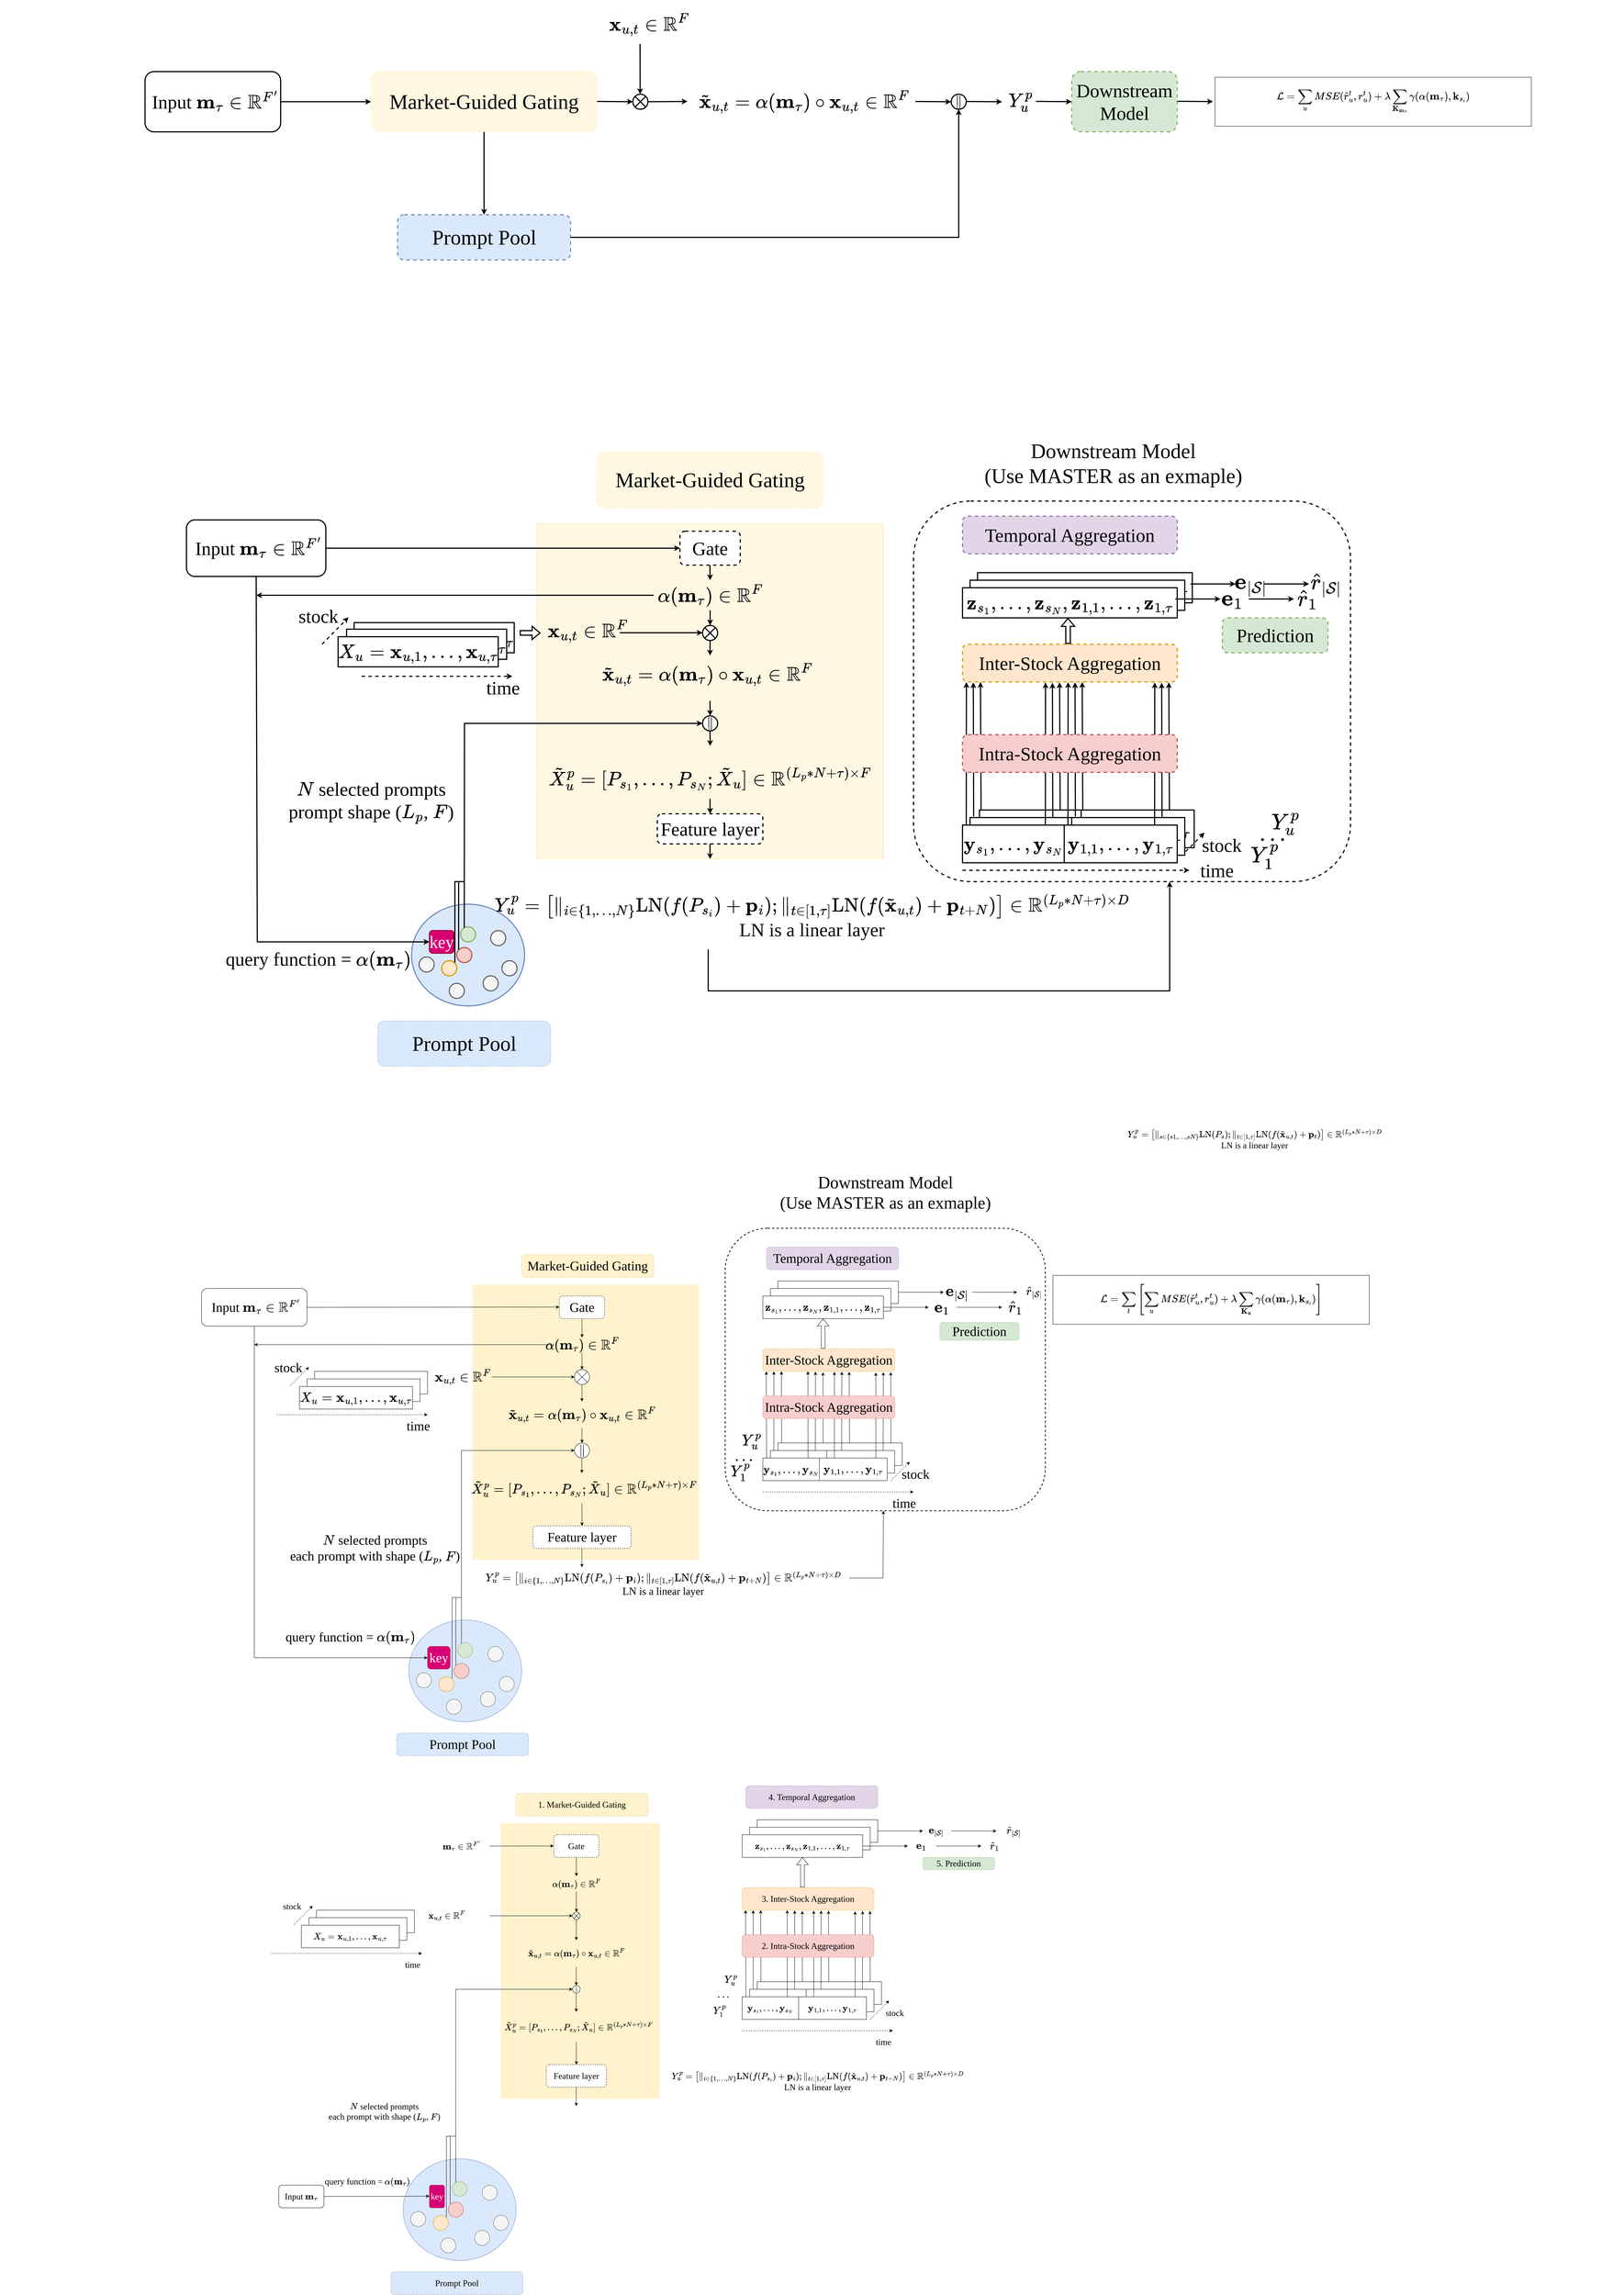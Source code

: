 <mxfile version="24.4.0" type="github">
  <diagram name="第 1 页" id="HMwG5njmFuQV9cHlAjYr">
    <mxGraphModel dx="4005" dy="5346" grid="1" gridSize="10" guides="1" tooltips="1" connect="1" arrows="1" fold="1" page="1" pageScale="1" pageWidth="980" pageHeight="1390" math="1" shadow="0">
      <root>
        <mxCell id="0" />
        <mxCell id="1" parent="0" />
        <mxCell id="2m6jSS0U9om6ApPL-0wO-139" value="&lt;font style=&quot;font-size: 50px;&quot;&gt;$$\mathbf{y}_{s_1}, \dots,\mathbf{y}_{s_N}&lt;br style=&quot;font-size: 50px;&quot;&gt;$$&lt;/font&gt;" style="rounded=0;whiteSpace=wrap;html=1;fontFamily=Times New Roman;fontSize=50;strokeWidth=3;" parent="1" vertex="1">
          <mxGeometry x="1375" y="-1200" width="270" height="100" as="geometry" />
        </mxCell>
        <mxCell id="2m6jSS0U9om6ApPL-0wO-140" value="&lt;font style=&quot;font-size: 50px;&quot;&gt;$$\mathbf{y}_{1,1}, \dots, \mathbf{y}_{1,\tau}$$&lt;/font&gt;" style="rounded=0;whiteSpace=wrap;html=1;fontFamily=Times New Roman;fontSize=50;strokeWidth=3;" parent="1" vertex="1">
          <mxGeometry x="1645" y="-1200" width="300" height="100" as="geometry" />
        </mxCell>
        <mxCell id="2m6jSS0U9om6ApPL-0wO-137" value="&lt;font style=&quot;font-size: 50px;&quot;&gt;$$\mathbf{y}_{s_1}, \dots,\mathbf{y}_{s_N}&lt;br style=&quot;font-size: 50px;&quot;&gt;$$&lt;/font&gt;" style="rounded=0;whiteSpace=wrap;html=1;fontFamily=Times New Roman;fontSize=50;strokeWidth=3;" parent="1" vertex="1">
          <mxGeometry x="1350" y="-1180" width="270" height="100" as="geometry" />
        </mxCell>
        <mxCell id="2m6jSS0U9om6ApPL-0wO-138" value="&lt;font style=&quot;font-size: 50px;&quot;&gt;$$\mathbf{y}_{1,1}, \dots, \mathbf{y}_{1,\tau}$$&lt;/font&gt;" style="rounded=0;whiteSpace=wrap;html=1;fontFamily=Times New Roman;fontSize=50;strokeWidth=3;" parent="1" vertex="1">
          <mxGeometry x="1620" y="-1180" width="300" height="100" as="geometry" />
        </mxCell>
        <mxCell id="2m6jSS0U9om6ApPL-0wO-2" value="" style="rounded=1;whiteSpace=wrap;html=1;fillColor=none;dashed=1;strokeWidth=3;fontSize=50;perimeterSpacing=0;glass=0;" parent="1" vertex="1">
          <mxGeometry x="1200" y="-2020" width="1160" height="1010" as="geometry" />
        </mxCell>
        <mxCell id="2m6jSS0U9om6ApPL-0wO-133" value="&lt;font style=&quot;font-size: 50px;&quot;&gt;$$X_{u} = \mathbf{x}_{u,1}, \dots, \mathbf{x}_{u,\tau}$$&lt;/font&gt;" style="rounded=0;whiteSpace=wrap;html=1;fontFamily=Times New Roman;fontSize=50;strokeWidth=3;" parent="1" vertex="1">
          <mxGeometry x="-285" y="-1697.43" width="425" height="80" as="geometry" />
        </mxCell>
        <mxCell id="2m6jSS0U9om6ApPL-0wO-132" value="&lt;font style=&quot;font-size: 50px;&quot;&gt;$$X_{u} = \mathbf{x}_{u,1}, \dots, \mathbf{x}_{u,\tau}$$&lt;/font&gt;" style="rounded=0;whiteSpace=wrap;html=1;fontFamily=Times New Roman;fontSize=50;strokeWidth=3;" parent="1" vertex="1">
          <mxGeometry x="-305" y="-1680" width="425" height="80" as="geometry" />
        </mxCell>
        <mxCell id="2m6jSS0U9om6ApPL-0wO-95" value="&lt;font style=&quot;font-size: 50px;&quot;&gt;$$ \mathbf{z}_{s_1}, \dots, \mathbf{z}_{s_N}, \mathbf{z}_{1,1}, \dots, \mathbf{z}_{1,\tau}$$&lt;/font&gt;" style="rounded=0;whiteSpace=wrap;html=1;fontFamily=Times New Roman;fontSize=50;strokeWidth=3;" parent="1" vertex="1">
          <mxGeometry x="1370" y="-1830" width="570" height="80" as="geometry" />
        </mxCell>
        <mxCell id="2m6jSS0U9om6ApPL-0wO-94" value="&lt;font style=&quot;font-size: 50px;&quot;&gt;$$ \mathbf{z}_{s_1}, \dots, \mathbf{z}_{s_N}, \mathbf{z}_{1,1}, \dots, \mathbf{z}_{1,\tau}$$&lt;/font&gt;" style="rounded=0;whiteSpace=wrap;html=1;fontFamily=Times New Roman;fontSize=50;strokeWidth=3;" parent="1" vertex="1">
          <mxGeometry x="1350" y="-1810" width="570" height="80" as="geometry" />
        </mxCell>
        <mxCell id="2m6jSS0U9om6ApPL-0wO-67" value="&lt;font style=&quot;font-size: 50px;&quot;&gt;$$ \mathbf{z}_{s_1}, \dots, \mathbf{z}_{s_N}, \mathbf{z}_{1,1}, \dots, \mathbf{z}_{1,\tau}$$&lt;/font&gt;" style="rounded=0;whiteSpace=wrap;html=1;fontFamily=Times New Roman;fontSize=50;strokeWidth=3;" parent="1" vertex="1">
          <mxGeometry x="1330" y="-1790" width="570" height="80" as="geometry" />
        </mxCell>
        <mxCell id="2m6jSS0U9om6ApPL-0wO-45" value="&lt;font style=&quot;font-size: 50px;&quot;&gt;$$\mathbf{y}_{1,1}, \dots, \mathbf{y}_{1,\tau}$$&lt;/font&gt;" style="rounded=0;whiteSpace=wrap;html=1;fontFamily=Times New Roman;fontSize=50;strokeWidth=3;" parent="1" vertex="1">
          <mxGeometry x="1600" y="-1160" width="300" height="100" as="geometry" />
        </mxCell>
        <mxCell id="2m6jSS0U9om6ApPL-0wO-47" value="&lt;font style=&quot;font-size: 50px;&quot;&gt;$$\mathbf{y}_{s_1}, \dots,\mathbf{y}_{s_N}&lt;br style=&quot;font-size: 50px;&quot;&gt;$$&lt;/font&gt;" style="rounded=0;whiteSpace=wrap;html=1;fontFamily=Times New Roman;fontSize=50;strokeWidth=3;" parent="1" vertex="1">
          <mxGeometry x="1330" y="-1160" width="270" height="100" as="geometry" />
        </mxCell>
        <mxCell id="2m6jSS0U9om6ApPL-0wO-77" value="&lt;font style=&quot;font-size: 50px;&quot;&gt;$$\hat{r}_{|\mathcal{S}|}$$&lt;/font&gt;" style="text;html=1;align=center;verticalAlign=middle;resizable=0;points=[];autosize=1;strokeColor=none;fillColor=none;fontSize=50;strokeWidth=3;" parent="1" vertex="1">
          <mxGeometry x="1990" y="-1835" width="610" height="70" as="geometry" />
        </mxCell>
        <mxCell id="CNq_e1ur2KhnaZX75mLO-121" value="" style="rounded=1;whiteSpace=wrap;html=1;fillColor=none;dashed=1;strokeWidth=2;fontSize=35;" parent="1" vertex="1">
          <mxGeometry x="700" y="-90" width="850" height="750" as="geometry" />
        </mxCell>
        <mxCell id="YgPJCL5tYja_AS6mnkWl-99" value="" style="endArrow=classic;html=1;rounded=0;exitX=0;exitY=0.25;exitDx=0;exitDy=0;fontFamily=Times New Roman;fontSize=35;entryX=0.084;entryY=1.002;entryDx=0;entryDy=0;entryPerimeter=0;" parent="1" target="YgPJCL5tYja_AS6mnkWl-52" edge="1">
          <mxGeometry width="50" height="50" relative="1" as="geometry">
            <mxPoint x="829.29" y="500" as="sourcePoint" />
            <mxPoint x="830" y="310" as="targetPoint" />
          </mxGeometry>
        </mxCell>
        <mxCell id="YgPJCL5tYja_AS6mnkWl-104" value="" style="endArrow=classic;html=1;rounded=0;exitX=0;exitY=0.25;exitDx=0;exitDy=0;fontFamily=Times New Roman;fontSize=35;entryX=0.655;entryY=1.021;entryDx=0;entryDy=0;entryPerimeter=0;" parent="1" target="YgPJCL5tYja_AS6mnkWl-52" edge="1">
          <mxGeometry width="50" height="50" relative="1" as="geometry">
            <mxPoint x="1030" y="480" as="sourcePoint" />
            <mxPoint x="1030" y="300" as="targetPoint" />
          </mxGeometry>
        </mxCell>
        <mxCell id="YgPJCL5tYja_AS6mnkWl-105" value="" style="endArrow=classic;html=1;rounded=0;exitX=0;exitY=0.25;exitDx=0;exitDy=0;fontFamily=Times New Roman;fontSize=35;entryX=0.97;entryY=1.033;entryDx=0;entryDy=0;entryPerimeter=0;" parent="1" target="YgPJCL5tYja_AS6mnkWl-52" edge="1">
          <mxGeometry width="50" height="50" relative="1" as="geometry">
            <mxPoint x="1140" y="480" as="sourcePoint" />
            <mxPoint x="1140" y="300" as="targetPoint" />
          </mxGeometry>
        </mxCell>
        <mxCell id="YgPJCL5tYja_AS6mnkWl-106" value="" style="endArrow=classic;html=1;rounded=0;exitX=0;exitY=0.25;exitDx=0;exitDy=0;fontFamily=Times New Roman;fontSize=35;entryX=0.456;entryY=1.035;entryDx=0;entryDy=0;entryPerimeter=0;" parent="1" target="YgPJCL5tYja_AS6mnkWl-52" edge="1">
          <mxGeometry width="50" height="50" relative="1" as="geometry">
            <mxPoint x="960" y="480" as="sourcePoint" />
            <mxPoint x="960" y="300" as="targetPoint" />
          </mxGeometry>
        </mxCell>
        <mxCell id="YgPJCL5tYja_AS6mnkWl-107" value="" style="endArrow=classic;html=1;rounded=0;exitX=0;exitY=0.25;exitDx=0;exitDy=0;fontFamily=Times New Roman;fontSize=35;entryX=0.141;entryY=0.998;entryDx=0;entryDy=0;entryPerimeter=0;" parent="1" target="YgPJCL5tYja_AS6mnkWl-52" edge="1">
          <mxGeometry width="50" height="50" relative="1" as="geometry">
            <mxPoint x="850" y="480" as="sourcePoint" />
            <mxPoint x="850" y="300" as="targetPoint" />
          </mxGeometry>
        </mxCell>
        <mxCell id="YgPJCL5tYja_AS6mnkWl-1" value="" style="rounded=0;whiteSpace=wrap;html=1;fontFamily=Times New Roman;fontSize=35;" parent="1" vertex="1">
          <mxGeometry x="990" y="480" width="180" height="60" as="geometry" />
        </mxCell>
        <mxCell id="YgPJCL5tYja_AS6mnkWl-2" value="" style="rounded=0;whiteSpace=wrap;html=1;fontFamily=Times New Roman;fontSize=35;" parent="1" vertex="1">
          <mxGeometry x="840" y="480" width="150" height="60" as="geometry" />
        </mxCell>
        <mxCell id="YgPJCL5tYja_AS6mnkWl-97" value="" style="endArrow=classic;html=1;rounded=0;exitX=0;exitY=0.25;exitDx=0;exitDy=0;fontFamily=Times New Roman;fontSize=35;entryX=0.914;entryY=1.035;entryDx=0;entryDy=0;entryPerimeter=0;" parent="1" target="YgPJCL5tYja_AS6mnkWl-52" edge="1">
          <mxGeometry width="50" height="50" relative="1" as="geometry">
            <mxPoint x="1119.29" y="500" as="sourcePoint" />
            <mxPoint x="1119.29" y="320" as="targetPoint" />
          </mxGeometry>
        </mxCell>
        <mxCell id="YgPJCL5tYja_AS6mnkWl-96" value="" style="endArrow=classic;html=1;rounded=0;exitX=0;exitY=0.25;exitDx=0;exitDy=0;fontFamily=Times New Roman;fontSize=35;entryX=0.599;entryY=1.016;entryDx=0;entryDy=0;entryPerimeter=0;" parent="1" target="YgPJCL5tYja_AS6mnkWl-52" edge="1">
          <mxGeometry width="50" height="50" relative="1" as="geometry">
            <mxPoint x="1009.29" y="500" as="sourcePoint" />
            <mxPoint x="1009.29" y="320" as="targetPoint" />
          </mxGeometry>
        </mxCell>
        <mxCell id="YgPJCL5tYja_AS6mnkWl-98" value="" style="endArrow=classic;html=1;rounded=0;exitX=0;exitY=0.25;exitDx=0;exitDy=0;fontFamily=Times New Roman;fontSize=35;entryX=0.399;entryY=1.013;entryDx=0;entryDy=0;entryPerimeter=0;" parent="1" target="YgPJCL5tYja_AS6mnkWl-52" edge="1">
          <mxGeometry width="50" height="50" relative="1" as="geometry">
            <mxPoint x="939.29" y="500" as="sourcePoint" />
            <mxPoint x="939.29" y="320" as="targetPoint" />
          </mxGeometry>
        </mxCell>
        <mxCell id="YgPJCL5tYja_AS6mnkWl-3" value="" style="rounded=0;whiteSpace=wrap;html=1;fontFamily=Times New Roman;fontSize=35;" parent="1" vertex="1">
          <mxGeometry x="970" y="500" width="180" height="60" as="geometry" />
        </mxCell>
        <mxCell id="YgPJCL5tYja_AS6mnkWl-94" value="" style="endArrow=classic;html=1;rounded=0;exitX=0;exitY=0.25;exitDx=0;exitDy=0;fontFamily=Times New Roman;fontSize=35;entryX=0.543;entryY=1.021;entryDx=0;entryDy=0;entryPerimeter=0;" parent="1" target="YgPJCL5tYja_AS6mnkWl-52" edge="1">
          <mxGeometry width="50" height="50" relative="1" as="geometry">
            <mxPoint x="990" y="520" as="sourcePoint" />
            <mxPoint x="990" y="340" as="targetPoint" />
          </mxGeometry>
        </mxCell>
        <mxCell id="YgPJCL5tYja_AS6mnkWl-95" value="" style="endArrow=classic;html=1;rounded=0;exitX=0;exitY=0.25;exitDx=0;exitDy=0;fontFamily=Times New Roman;fontSize=35;entryX=0.857;entryY=1.051;entryDx=0;entryDy=0;entryPerimeter=0;" parent="1" target="YgPJCL5tYja_AS6mnkWl-52" edge="1">
          <mxGeometry width="50" height="50" relative="1" as="geometry">
            <mxPoint x="1100" y="520" as="sourcePoint" />
            <mxPoint x="1100" y="340" as="targetPoint" />
          </mxGeometry>
        </mxCell>
        <mxCell id="YgPJCL5tYja_AS6mnkWl-4" value="" style="rounded=0;whiteSpace=wrap;html=1;fontFamily=Times New Roman;fontSize=35;" parent="1" vertex="1">
          <mxGeometry x="820" y="500" width="150" height="60" as="geometry" />
        </mxCell>
        <mxCell id="YgPJCL5tYja_AS6mnkWl-93" value="" style="endArrow=classic;html=1;rounded=0;exitX=0;exitY=0.25;exitDx=0;exitDy=0;fontFamily=Times New Roman;fontSize=35;entryX=0.342;entryY=0.998;entryDx=0;entryDy=0;entryPerimeter=0;" parent="1" target="YgPJCL5tYja_AS6mnkWl-52" edge="1">
          <mxGeometry width="50" height="50" relative="1" as="geometry">
            <mxPoint x="920" y="520" as="sourcePoint" />
            <mxPoint x="920" y="310" as="targetPoint" />
          </mxGeometry>
        </mxCell>
        <mxCell id="YgPJCL5tYja_AS6mnkWl-5" value="" style="ellipse;whiteSpace=wrap;html=1;fillColor=#dae8fc;strokeColor=#6c8ebf;fontFamily=Times New Roman;fontSize=35;" parent="1" vertex="1">
          <mxGeometry x="-140" y="950" width="300" height="270" as="geometry" />
        </mxCell>
        <mxCell id="YgPJCL5tYja_AS6mnkWl-6" value="" style="rounded=0;whiteSpace=wrap;html=1;fillColor=#FFF2CC;strokeColor=#FFF2CC;fontFamily=Times New Roman;fontSize=35;" parent="1" vertex="1">
          <mxGeometry x="30" y="60" width="600" height="730" as="geometry" />
        </mxCell>
        <mxCell id="YgPJCL5tYja_AS6mnkWl-7" value="&lt;font style=&quot;font-size: 35px;&quot;&gt;Gate&lt;/font&gt;" style="rounded=1;whiteSpace=wrap;html=1;fontFamily=Times New Roman;fontSize=35;dashed=1;" parent="1" vertex="1">
          <mxGeometry x="260" y="90" width="120" height="60" as="geometry" />
        </mxCell>
        <mxCell id="YgPJCL5tYja_AS6mnkWl-9" value="" style="endArrow=classic;html=1;rounded=0;exitX=0.5;exitY=1;exitDx=0;exitDy=0;fontFamily=Times New Roman;fontSize=35;" parent="1" source="YgPJCL5tYja_AS6mnkWl-7" edge="1">
          <mxGeometry width="50" height="50" relative="1" as="geometry">
            <mxPoint x="330" y="240" as="sourcePoint" />
            <mxPoint x="320" y="200" as="targetPoint" />
          </mxGeometry>
        </mxCell>
        <mxCell id="YgPJCL5tYja_AS6mnkWl-10" value="&lt;font style=&quot;font-size: 35px;&quot;&gt;$$\mathbf{\alpha}(\mathbf{m}_\tau) \in \mathbb{R}^{F}$$&lt;/font&gt;" style="text;html=1;align=center;verticalAlign=middle;resizable=0;points=[];autosize=1;strokeColor=none;fillColor=none;fontFamily=Times New Roman;fontSize=35;" parent="1" vertex="1">
          <mxGeometry x="-120" y="190" width="880" height="60" as="geometry" />
        </mxCell>
        <mxCell id="YgPJCL5tYja_AS6mnkWl-11" value="&lt;font style=&quot;font-size: 35px;&quot;&gt;$$\mathbf{x}_{u,t}\in \mathbb{R}^{F}&lt;br style=&quot;font-size: 35px;&quot;&gt;$$&lt;/font&gt;" style="text;html=1;align=center;verticalAlign=middle;resizable=0;points=[];autosize=1;strokeColor=none;fillColor=none;fontFamily=Times New Roman;fontSize=35;" parent="1" vertex="1">
          <mxGeometry x="-292" y="255" width="590" height="100" as="geometry" />
        </mxCell>
        <mxCell id="YgPJCL5tYja_AS6mnkWl-12" value="" style="endArrow=classic;html=1;rounded=0;exitX=0.5;exitY=1;exitDx=0;exitDy=0;fontFamily=Times New Roman;fontSize=35;entryX=0.5;entryY=0;entryDx=0;entryDy=0;" parent="1" target="YgPJCL5tYja_AS6mnkWl-13" edge="1">
          <mxGeometry width="50" height="50" relative="1" as="geometry">
            <mxPoint x="319.79" y="240" as="sourcePoint" />
            <mxPoint x="319.79" y="290" as="targetPoint" />
          </mxGeometry>
        </mxCell>
        <mxCell id="YgPJCL5tYja_AS6mnkWl-13" value="" style="shape=sumEllipse;perimeter=ellipsePerimeter;whiteSpace=wrap;html=1;backgroundOutline=1;fontFamily=Times New Roman;fontSize=35;" parent="1" vertex="1">
          <mxGeometry x="300" y="285" width="40" height="40" as="geometry" />
        </mxCell>
        <mxCell id="YgPJCL5tYja_AS6mnkWl-14" value="&lt;font style=&quot;font-size: 35px;&quot;&gt;$$\tilde{\mathbf{x}}_{u,t} =\alpha(\mathbf{m}_\tau) \circ \mathbf{x}_{u,t}&lt;br style=&quot;font-size: 35px;&quot;&gt;\in \mathbb{R}^{F}&lt;br style=&quot;font-size: 35px;&quot;&gt;$$&lt;/font&gt;" style="text;html=1;align=center;verticalAlign=middle;resizable=0;points=[];autosize=1;strokeColor=none;fillColor=none;fontFamily=Times New Roman;fontSize=35;" parent="1" vertex="1">
          <mxGeometry x="-235" y="335" width="1110" height="140" as="geometry" />
        </mxCell>
        <mxCell id="YgPJCL5tYja_AS6mnkWl-15" value="" style="endArrow=classic;html=1;rounded=0;exitX=0.5;exitY=1;exitDx=0;exitDy=0;fontFamily=Times New Roman;fontSize=35;" parent="1" source="YgPJCL5tYja_AS6mnkWl-13" edge="1">
          <mxGeometry width="50" height="50" relative="1" as="geometry">
            <mxPoint x="319.71" y="320" as="sourcePoint" />
            <mxPoint x="319.71" y="370" as="targetPoint" />
          </mxGeometry>
        </mxCell>
        <mxCell id="YgPJCL5tYja_AS6mnkWl-16" value="" style="endArrow=classic;html=1;rounded=0;exitX=0.5;exitY=1;exitDx=0;exitDy=0;fontFamily=Times New Roman;fontSize=35;entryX=0.5;entryY=0;entryDx=0;entryDy=0;" parent="1" target="YgPJCL5tYja_AS6mnkWl-17" edge="1">
          <mxGeometry width="50" height="50" relative="1" as="geometry">
            <mxPoint x="319.71" y="640" as="sourcePoint" />
            <mxPoint x="319.71" y="690" as="targetPoint" />
          </mxGeometry>
        </mxCell>
        <mxCell id="YgPJCL5tYja_AS6mnkWl-17" value="&lt;font style=&quot;font-size: 35px;&quot;&gt;Feature layer&lt;/font&gt;" style="rounded=1;whiteSpace=wrap;html=1;fontFamily=Times New Roman;fontSize=35;dashed=1;" parent="1" vertex="1">
          <mxGeometry x="190" y="700" width="260" height="60" as="geometry" />
        </mxCell>
        <mxCell id="YgPJCL5tYja_AS6mnkWl-19" value="" style="endArrow=classic;html=1;rounded=0;exitX=0.5;exitY=1;exitDx=0;exitDy=0;fontFamily=Times New Roman;fontSize=35;" parent="1" edge="1">
          <mxGeometry width="50" height="50" relative="1" as="geometry">
            <mxPoint x="319.7" y="760" as="sourcePoint" />
            <mxPoint x="319.7" y="810" as="targetPoint" />
          </mxGeometry>
        </mxCell>
        <mxCell id="YgPJCL5tYja_AS6mnkWl-20" value="" style="endArrow=classic;html=1;rounded=0;entryX=0;entryY=0.5;entryDx=0;entryDy=0;fontFamily=Times New Roman;fontSize=35;exitX=1;exitY=0.5;exitDx=0;exitDy=0;" parent="1" source="CNq_e1ur2KhnaZX75mLO-124" edge="1">
          <mxGeometry width="50" height="50" relative="1" as="geometry">
            <mxPoint x="-385" y="119.29" as="sourcePoint" />
            <mxPoint x="260" y="119.29" as="targetPoint" />
          </mxGeometry>
        </mxCell>
        <mxCell id="YgPJCL5tYja_AS6mnkWl-21" value="" style="endArrow=classic;html=1;rounded=0;entryX=0;entryY=0.5;entryDx=0;entryDy=0;fontFamily=Times New Roman;fontSize=35;" parent="1" edge="1">
          <mxGeometry width="50" height="50" relative="1" as="geometry">
            <mxPoint x="80" y="304.79" as="sourcePoint" />
            <mxPoint x="300.0" y="304.79" as="targetPoint" />
          </mxGeometry>
        </mxCell>
        <mxCell id="YgPJCL5tYja_AS6mnkWl-24" value="&lt;font style=&quot;font-size: 35px;&quot;&gt;query function = \(\alpha(\mathbf{m}_\tau)\)&lt;/font&gt;" style="text;html=1;align=center;verticalAlign=middle;resizable=0;points=[];autosize=1;strokeColor=none;fillColor=none;fontFamily=Times New Roman;fontSize=35;" parent="1" vertex="1">
          <mxGeometry x="-625" y="965" width="660" height="60" as="geometry" />
        </mxCell>
        <mxCell id="YgPJCL5tYja_AS6mnkWl-25" value="&lt;font style=&quot;font-size: 35px;&quot;&gt;key&lt;/font&gt;" style="rounded=1;whiteSpace=wrap;html=1;fillColor=#d80073;fontColor=#ffffff;strokeColor=#A50040;fontFamily=Times New Roman;fontSize=35;" parent="1" vertex="1">
          <mxGeometry x="-90" y="1020" width="60" height="60" as="geometry" />
        </mxCell>
        <mxCell id="YgPJCL5tYja_AS6mnkWl-26" value="" style="ellipse;whiteSpace=wrap;html=1;aspect=fixed;fillColor=#d5e8d4;strokeColor=#82b366;fontFamily=Times New Roman;fontSize=35;" parent="1" vertex="1">
          <mxGeometry x="-10" y="1010" width="40" height="40" as="geometry" />
        </mxCell>
        <mxCell id="YgPJCL5tYja_AS6mnkWl-27" value="" style="ellipse;whiteSpace=wrap;html=1;aspect=fixed;fillColor=#f8cecc;strokeColor=#b85450;fontFamily=Times New Roman;fontSize=35;" parent="1" vertex="1">
          <mxGeometry x="-20" y="1065" width="40" height="40" as="geometry" />
        </mxCell>
        <mxCell id="YgPJCL5tYja_AS6mnkWl-28" value="" style="ellipse;whiteSpace=wrap;html=1;aspect=fixed;fillColor=#ffe6cc;strokeColor=#d79b00;fontFamily=Times New Roman;fontSize=35;" parent="1" vertex="1">
          <mxGeometry x="-60" y="1100" width="40" height="40" as="geometry" />
        </mxCell>
        <mxCell id="YgPJCL5tYja_AS6mnkWl-29" value="" style="ellipse;whiteSpace=wrap;html=1;aspect=fixed;fillColor=#f5f5f5;strokeColor=#666666;fontColor=#333333;fontFamily=Times New Roman;fontSize=35;" parent="1" vertex="1">
          <mxGeometry x="70" y="1020" width="40" height="40" as="geometry" />
        </mxCell>
        <mxCell id="YgPJCL5tYja_AS6mnkWl-30" value="" style="ellipse;whiteSpace=wrap;html=1;aspect=fixed;fillColor=#f5f5f5;strokeColor=#666666;fontColor=#333333;fontFamily=Times New Roman;fontSize=35;" parent="1" vertex="1">
          <mxGeometry x="100" y="1100" width="40" height="40" as="geometry" />
        </mxCell>
        <mxCell id="YgPJCL5tYja_AS6mnkWl-31" value="" style="ellipse;whiteSpace=wrap;html=1;aspect=fixed;fillColor=#f5f5f5;strokeColor=#666666;fontColor=#333333;fontFamily=Times New Roman;fontSize=35;" parent="1" vertex="1">
          <mxGeometry x="50" y="1140" width="40" height="40" as="geometry" />
        </mxCell>
        <mxCell id="YgPJCL5tYja_AS6mnkWl-32" value="" style="ellipse;whiteSpace=wrap;html=1;aspect=fixed;fillColor=#f5f5f5;strokeColor=#666666;fontColor=#333333;fontFamily=Times New Roman;fontSize=35;" parent="1" vertex="1">
          <mxGeometry x="-40" y="1160" width="40" height="40" as="geometry" />
        </mxCell>
        <mxCell id="YgPJCL5tYja_AS6mnkWl-33" value="" style="ellipse;whiteSpace=wrap;html=1;aspect=fixed;fillColor=#f5f5f5;strokeColor=#666666;fontColor=#333333;fontFamily=Times New Roman;fontSize=35;" parent="1" vertex="1">
          <mxGeometry x="-120" y="1090" width="40" height="40" as="geometry" />
        </mxCell>
        <mxCell id="YgPJCL5tYja_AS6mnkWl-34" value="" style="endArrow=classic;html=1;rounded=0;fontFamily=Times New Roman;fontSize=35;exitX=0.247;exitY=0.059;exitDx=0;exitDy=0;exitPerimeter=0;entryX=0;entryY=0.5;entryDx=0;entryDy=0;" parent="1" source="YgPJCL5tYja_AS6mnkWl-26" target="dvzJC1J90mkc9N-mOmH6-3" edge="1">
          <mxGeometry width="50" height="50" relative="1" as="geometry">
            <mxPoint x="8.08" y="710.76" as="sourcePoint" />
            <mxPoint x="320" y="460" as="targetPoint" />
            <Array as="points">
              <mxPoint y="629" />
              <mxPoint y="500" />
              <mxPoint x="80" y="500" />
            </Array>
          </mxGeometry>
        </mxCell>
        <mxCell id="YgPJCL5tYja_AS6mnkWl-35" value="" style="endArrow=classic;html=1;rounded=0;fontFamily=Times New Roman;fontSize=35;entryX=0.307;entryY=1.002;entryDx=0;entryDy=0;entryPerimeter=0;" parent="1" edge="1">
          <mxGeometry width="50" height="50" relative="1" as="geometry">
            <mxPoint x="1029.05" y="838.5" as="sourcePoint" />
            <mxPoint x="1120.0" y="660" as="targetPoint" />
            <Array as="points">
              <mxPoint x="1119.05" y="838.5" />
            </Array>
          </mxGeometry>
        </mxCell>
        <mxCell id="YgPJCL5tYja_AS6mnkWl-36" value="&lt;font style=&quot;font-size: 28px;&quot;&gt;$$\mathbf{y}_{1,1}, \dots, \mathbf{y}_{1,\tau}$$&lt;/font&gt;" style="rounded=0;whiteSpace=wrap;html=1;fontFamily=Times New Roman;fontSize=28;" parent="1" vertex="1">
          <mxGeometry x="950" y="520" width="180" height="60" as="geometry" />
        </mxCell>
        <mxCell id="YgPJCL5tYja_AS6mnkWl-38" value="" style="endArrow=none;html=1;rounded=0;fontFamily=Times New Roman;fontSize=35;" parent="1" edge="1">
          <mxGeometry width="50" height="50" relative="1" as="geometry">
            <mxPoint x="-25" y="1105" as="sourcePoint" />
            <mxPoint y="890" as="targetPoint" />
            <Array as="points">
              <mxPoint x="-25" y="890" />
            </Array>
          </mxGeometry>
        </mxCell>
        <mxCell id="YgPJCL5tYja_AS6mnkWl-39" value="&lt;font style=&quot;font-size: 28px;&quot;&gt;$$\mathbf{y}_{s_1}, \dots,\mathbf{y}_{s_N}&lt;br style=&quot;font-size: 28px;&quot;&gt;$$&lt;/font&gt;" style="rounded=0;whiteSpace=wrap;html=1;fontFamily=Times New Roman;fontSize=28;" parent="1" vertex="1">
          <mxGeometry x="800" y="520" width="150" height="60" as="geometry" />
        </mxCell>
        <mxCell id="YgPJCL5tYja_AS6mnkWl-40" value="" style="endArrow=classic;html=1;rounded=0;dashed=1;fontFamily=Times New Roman;fontSize=35;" parent="1" edge="1">
          <mxGeometry width="50" height="50" relative="1" as="geometry">
            <mxPoint x="1140" y="580" as="sourcePoint" />
            <mxPoint x="1190" y="530" as="targetPoint" />
          </mxGeometry>
        </mxCell>
        <mxCell id="YgPJCL5tYja_AS6mnkWl-41" value="" style="endArrow=classic;html=1;rounded=0;dashed=1;fontFamily=Times New Roman;fontSize=35;" parent="1" edge="1">
          <mxGeometry width="50" height="50" relative="1" as="geometry">
            <mxPoint x="800" y="610" as="sourcePoint" />
            <mxPoint x="1200" y="610" as="targetPoint" />
          </mxGeometry>
        </mxCell>
        <mxCell id="YgPJCL5tYja_AS6mnkWl-42" value="&lt;font style=&quot;font-size: 35px;&quot;&gt;time&lt;/font&gt;" style="text;html=1;align=center;verticalAlign=middle;resizable=0;points=[];autosize=1;strokeColor=none;fillColor=none;fontFamily=Times New Roman;fontSize=35;" parent="1" vertex="1">
          <mxGeometry x="1130" y="610" width="90" height="60" as="geometry" />
        </mxCell>
        <mxCell id="YgPJCL5tYja_AS6mnkWl-43" value="" style="endArrow=classic;html=1;rounded=0;exitX=0;exitY=0.25;exitDx=0;exitDy=0;fontFamily=Times New Roman;fontSize=35;entryX=0.026;entryY=1.002;entryDx=0;entryDy=0;entryPerimeter=0;" parent="1" target="YgPJCL5tYja_AS6mnkWl-52" edge="1">
          <mxGeometry width="50" height="50" relative="1" as="geometry">
            <mxPoint x="810" y="520" as="sourcePoint" />
            <mxPoint x="810" y="300" as="targetPoint" />
          </mxGeometry>
        </mxCell>
        <mxCell id="YgPJCL5tYja_AS6mnkWl-47" value="&lt;span style=&quot;font-family: &amp;quot;Times New Roman&amp;quot;; font-size: 35px;&quot;&gt;Intra-Stock Aggregation&lt;/span&gt;" style="rounded=1;whiteSpace=wrap;html=1;fontFamily=宋体;fontSize=35;dashed=1;fillColor=#f8cecc;strokeColor=#b85450;" parent="1" vertex="1">
          <mxGeometry x="800" y="355" width="350" height="60" as="geometry" />
        </mxCell>
        <mxCell id="YgPJCL5tYja_AS6mnkWl-52" value="&lt;span style=&quot;font-family: &amp;quot;Times New Roman&amp;quot;; font-size: 35px;&quot;&gt;Inter-Stock Aggregation&lt;/span&gt;" style="rounded=1;whiteSpace=wrap;html=1;fontFamily=宋体;fontSize=35;dashed=1;fillColor=#ffe6cc;strokeColor=#d79b00;" parent="1" vertex="1">
          <mxGeometry x="800" y="230" width="350" height="60" as="geometry" />
        </mxCell>
        <mxCell id="YgPJCL5tYja_AS6mnkWl-72" value="&lt;font style=&quot;font-size: 35px;&quot;&gt;$$Y^p_{1}$$&lt;/font&gt;" style="text;html=1;strokeColor=none;fillColor=none;align=center;verticalAlign=middle;whiteSpace=wrap;rounded=0;fontSize=35;" parent="1" vertex="1">
          <mxGeometry x="710" y="543" width="60" height="30" as="geometry" />
        </mxCell>
        <mxCell id="YgPJCL5tYja_AS6mnkWl-73" value="&lt;font style=&quot;font-size: 35px;&quot;&gt;$$Y^p_{u}$$&lt;/font&gt;" style="text;html=1;strokeColor=none;fillColor=none;align=center;verticalAlign=middle;whiteSpace=wrap;rounded=0;fontSize=35;" parent="1" vertex="1">
          <mxGeometry x="740" y="460" width="60" height="30" as="geometry" />
        </mxCell>
        <mxCell id="YgPJCL5tYja_AS6mnkWl-74" value="&lt;font style=&quot;font-size: 35px;&quot;&gt;$$\dots$$&lt;/font&gt;" style="text;html=1;strokeColor=none;fillColor=none;align=center;verticalAlign=middle;whiteSpace=wrap;rounded=0;fontSize=35;" parent="1" vertex="1">
          <mxGeometry x="720" y="500" width="60" height="30" as="geometry" />
        </mxCell>
        <mxCell id="YgPJCL5tYja_AS6mnkWl-75" value="" style="rounded=0;whiteSpace=wrap;html=1;fontFamily=Times New Roman;fontSize=35;" parent="1" vertex="1">
          <mxGeometry x="-390" y="290" width="300" height="60" as="geometry" />
        </mxCell>
        <mxCell id="YgPJCL5tYja_AS6mnkWl-76" value="" style="rounded=0;whiteSpace=wrap;html=1;fontFamily=Times New Roman;fontSize=35;" parent="1" vertex="1">
          <mxGeometry x="-410" y="310" width="300" height="60" as="geometry" />
        </mxCell>
        <mxCell id="YgPJCL5tYja_AS6mnkWl-77" value="&lt;font style=&quot;font-size: 35px;&quot;&gt;$$X_{u} = \mathbf{x}_{u,1}, \dots, \mathbf{x}_{u,\tau}$$&lt;/font&gt;" style="rounded=0;whiteSpace=wrap;html=1;fontFamily=Times New Roman;fontSize=35;" parent="1" vertex="1">
          <mxGeometry x="-430" y="330" width="300" height="60" as="geometry" />
        </mxCell>
        <mxCell id="YgPJCL5tYja_AS6mnkWl-83" value="&lt;font style=&quot;font-size: 35px;&quot;&gt;stock&lt;/font&gt;" style="text;html=1;align=center;verticalAlign=middle;resizable=0;points=[];autosize=1;strokeColor=none;fillColor=none;fontFamily=Times New Roman;fontSize=35;" parent="1" vertex="1">
          <mxGeometry x="1155" y="533" width="100" height="60" as="geometry" />
        </mxCell>
        <mxCell id="YgPJCL5tYja_AS6mnkWl-84" value="" style="endArrow=classic;html=1;rounded=0;dashed=1;fontFamily=Times New Roman;fontSize=35;" parent="1" edge="1">
          <mxGeometry width="50" height="50" relative="1" as="geometry">
            <mxPoint x="-455" y="328.5" as="sourcePoint" />
            <mxPoint x="-405" y="278.5" as="targetPoint" />
          </mxGeometry>
        </mxCell>
        <mxCell id="YgPJCL5tYja_AS6mnkWl-85" value="&lt;font style=&quot;font-size: 35px;&quot;&gt;stock&lt;/font&gt;" style="text;html=1;align=center;verticalAlign=middle;resizable=0;points=[];autosize=1;strokeColor=none;fillColor=none;fontFamily=Times New Roman;fontSize=35;" parent="1" vertex="1">
          <mxGeometry x="-510" y="250" width="100" height="60" as="geometry" />
        </mxCell>
        <mxCell id="YgPJCL5tYja_AS6mnkWl-86" value="" style="endArrow=classic;html=1;rounded=0;dashed=1;fontFamily=Times New Roman;fontSize=35;" parent="1" edge="1">
          <mxGeometry width="50" height="50" relative="1" as="geometry">
            <mxPoint x="-490" y="405" as="sourcePoint" />
            <mxPoint x="-90" y="405" as="targetPoint" />
          </mxGeometry>
        </mxCell>
        <mxCell id="YgPJCL5tYja_AS6mnkWl-87" value="&lt;font style=&quot;font-size: 35px;&quot;&gt;time&lt;/font&gt;" style="text;html=1;align=center;verticalAlign=middle;resizable=0;points=[];autosize=1;strokeColor=none;fillColor=none;fontFamily=Times New Roman;fontSize=35;" parent="1" vertex="1">
          <mxGeometry x="-160" y="405" width="90" height="60" as="geometry" />
        </mxCell>
        <mxCell id="YgPJCL5tYja_AS6mnkWl-108" value="" style="rounded=0;whiteSpace=wrap;html=1;fontFamily=Times New Roman;fontSize=35;" parent="1" vertex="1">
          <mxGeometry x="840" y="50" width="320" height="60" as="geometry" />
        </mxCell>
        <mxCell id="YgPJCL5tYja_AS6mnkWl-109" value="" style="rounded=0;whiteSpace=wrap;html=1;fontFamily=Times New Roman;fontSize=35;" parent="1" vertex="1">
          <mxGeometry x="820" y="70" width="320" height="60" as="geometry" />
        </mxCell>
        <mxCell id="YgPJCL5tYja_AS6mnkWl-110" value="&lt;font style=&quot;font-size: 28px;&quot;&gt;$$ \mathbf{z}_{s_1}, \dots, \mathbf{z}_{s_N}, \mathbf{z}_{1,1}, \dots, \mathbf{z}_{1,\tau}$$&lt;/font&gt;" style="rounded=0;whiteSpace=wrap;html=1;fontFamily=Times New Roman;fontSize=28;" parent="1" vertex="1">
          <mxGeometry x="800" y="90" width="320" height="60" as="geometry" />
        </mxCell>
        <mxCell id="YgPJCL5tYja_AS6mnkWl-112" value="" style="shape=flexArrow;endArrow=classic;html=1;rounded=0;entryX=0.5;entryY=1;entryDx=0;entryDy=0;exitX=0.458;exitY=-0.012;exitDx=0;exitDy=0;exitPerimeter=0;fontSize=35;" parent="1" source="YgPJCL5tYja_AS6mnkWl-52" target="YgPJCL5tYja_AS6mnkWl-110" edge="1">
          <mxGeometry width="50" height="50" relative="1" as="geometry">
            <mxPoint x="968" y="230" as="sourcePoint" />
            <mxPoint x="1050" y="130" as="targetPoint" />
          </mxGeometry>
        </mxCell>
        <mxCell id="YgPJCL5tYja_AS6mnkWl-113" value="" style="endArrow=classic;html=1;rounded=0;fontSize=35;" parent="1" edge="1">
          <mxGeometry width="50" height="50" relative="1" as="geometry">
            <mxPoint x="1160" y="80" as="sourcePoint" />
            <mxPoint x="1280" y="80" as="targetPoint" />
          </mxGeometry>
        </mxCell>
        <mxCell id="YgPJCL5tYja_AS6mnkWl-114" value="" style="endArrow=classic;html=1;rounded=0;fontSize=35;" parent="1" edge="1">
          <mxGeometry width="50" height="50" relative="1" as="geometry">
            <mxPoint x="1120" y="119.86" as="sourcePoint" />
            <mxPoint x="1240" y="119.86" as="targetPoint" />
          </mxGeometry>
        </mxCell>
        <mxCell id="YgPJCL5tYja_AS6mnkWl-115" value="&lt;font style=&quot;font-size: 35px;&quot;&gt;$$\mathbf{e}_{1}$$&lt;/font&gt;" style="text;html=1;align=center;verticalAlign=middle;resizable=0;points=[];autosize=1;strokeColor=none;fillColor=none;fontSize=35;" parent="1" vertex="1">
          <mxGeometry x="1115" y="90" width="320" height="60" as="geometry" />
        </mxCell>
        <mxCell id="YgPJCL5tYja_AS6mnkWl-116" value="&lt;font style=&quot;font-size: 35px;&quot;&gt;$$\mathbf{e}_{|\mathcal{S}|}$$&lt;/font&gt;" style="text;html=1;align=center;verticalAlign=middle;resizable=0;points=[];autosize=1;strokeColor=none;fillColor=none;fontSize=35;" parent="1" vertex="1">
          <mxGeometry x="1065" y="50" width="500" height="60" as="geometry" />
        </mxCell>
        <mxCell id="YgPJCL5tYja_AS6mnkWl-117" value="&lt;span style=&quot;font-family: &amp;quot;Times New Roman&amp;quot;; font-size: 35px;&quot;&gt;Temporal Aggregation&lt;/span&gt;" style="rounded=1;whiteSpace=wrap;html=1;fontFamily=宋体;fontSize=35;dashed=1;fillColor=#e1d5e7;strokeColor=#9673a6;" parent="1" vertex="1">
          <mxGeometry x="810" y="-40" width="350" height="60" as="geometry" />
        </mxCell>
        <mxCell id="YgPJCL5tYja_AS6mnkWl-121" value="" style="endArrow=classic;html=1;rounded=0;fontSize=35;" parent="1" edge="1">
          <mxGeometry width="50" height="50" relative="1" as="geometry">
            <mxPoint x="1355" y="80" as="sourcePoint" />
            <mxPoint x="1475" y="80" as="targetPoint" />
          </mxGeometry>
        </mxCell>
        <mxCell id="YgPJCL5tYja_AS6mnkWl-122" value="" style="endArrow=classic;html=1;rounded=0;fontSize=35;" parent="1" edge="1">
          <mxGeometry width="50" height="50" relative="1" as="geometry">
            <mxPoint x="1315" y="119.86" as="sourcePoint" />
            <mxPoint x="1435" y="119.86" as="targetPoint" />
          </mxGeometry>
        </mxCell>
        <mxCell id="YgPJCL5tYja_AS6mnkWl-123" value="&lt;font style=&quot;font-size: 35px;&quot;&gt;$$\hat{r}_{1}$$&lt;/font&gt;" style="text;html=1;align=center;verticalAlign=middle;resizable=0;points=[];autosize=1;strokeColor=none;fillColor=none;fontSize=35;" parent="1" vertex="1">
          <mxGeometry x="1340" y="90" width="260" height="60" as="geometry" />
        </mxCell>
        <mxCell id="YgPJCL5tYja_AS6mnkWl-124" value="&lt;font style=&quot;font-size: 26px;&quot;&gt;$$\hat{r}_{|\mathcal{S}|}$$&lt;/font&gt;" style="text;html=1;align=center;verticalAlign=middle;resizable=0;points=[];autosize=1;strokeColor=none;fillColor=none;fontSize=26;" parent="1" vertex="1">
          <mxGeometry x="1355" y="60" width="330" height="40" as="geometry" />
        </mxCell>
        <mxCell id="YgPJCL5tYja_AS6mnkWl-125" value="&lt;span style=&quot;font-family: &amp;quot;Times New Roman&amp;quot;; font-size: 35px;&quot;&gt;Prediction&lt;/span&gt;" style="rounded=1;whiteSpace=wrap;html=1;fontFamily=宋体;fontSize=35;dashed=1;fillColor=#d5e8d4;strokeColor=#82b366;" parent="1" vertex="1">
          <mxGeometry x="1270" y="160" width="210" height="47.43" as="geometry" />
        </mxCell>
        <mxCell id="YgPJCL5tYja_AS6mnkWl-127" value="&lt;span style=&quot;font-size: 35px;&quot;&gt;Market-Guided Gating&lt;/span&gt;" style="rounded=1;whiteSpace=wrap;html=1;fontFamily=Times New Roman;fontSize=35;dashed=1;fillColor=#fff2cc;strokeColor=#d6b656;" parent="1" vertex="1">
          <mxGeometry x="160" y="-20" width="350" height="60" as="geometry" />
        </mxCell>
        <mxCell id="YgPJCL5tYja_AS6mnkWl-128" value="&lt;span style=&quot;font-family: &amp;quot;Times New Roman&amp;quot;; font-size: 35px;&quot;&gt;Prompt Pool&lt;/span&gt;" style="rounded=1;whiteSpace=wrap;html=1;fontFamily=宋体;fontSize=35;dashed=1;fillColor=#dae8fc;strokeColor=#6c8ebf;" parent="1" vertex="1">
          <mxGeometry x="-172" y="1250" width="350" height="60" as="geometry" />
        </mxCell>
        <mxCell id="YgPJCL5tYja_AS6mnkWl-129" value="&lt;font style=&quot;font-size: 23px;&quot;&gt;$$\mathcal{L} = \sum_{t} \left[ \sum_{u} MSE(\hat{r}_{u}^t, r_{u}^t)+\lambda \sum_{\mathbf{K}_{\mathbf{x}}} \gamma (\alpha(\mathbf{m}_{\tau}), \mathbf{k}_{s_i}) \right]$$&lt;/font&gt;" style="rounded=0;whiteSpace=wrap;html=1;" parent="1" vertex="1">
          <mxGeometry x="1570" y="35" width="840" height="130" as="geometry" />
        </mxCell>
        <mxCell id="mNFobIqLUscgbY6fCMIU-1" value="" style="endArrow=none;html=1;rounded=0;fontFamily=Times New Roman;fontSize=35;" parent="1" edge="1">
          <mxGeometry width="50" height="50" relative="1" as="geometry">
            <mxPoint x="-15" y="1070" as="sourcePoint" />
            <mxPoint x="-15" y="890" as="targetPoint" />
            <Array as="points" />
          </mxGeometry>
        </mxCell>
        <mxCell id="mNFobIqLUscgbY6fCMIU-2" value="&lt;font style=&quot;font-size: 35px;&quot;&gt;\(N\) selected prompts&lt;br style=&quot;font-size: 35px;&quot;&gt;each prompt with shape (\(L_p\), \(F\))&lt;br style=&quot;font-size: 35px;&quot;&gt;&lt;/font&gt;" style="text;html=1;align=center;verticalAlign=middle;resizable=0;points=[];autosize=1;strokeColor=none;fillColor=none;fontFamily=Times New Roman;fontSize=35;" parent="1" vertex="1">
          <mxGeometry x="-515" y="710" width="570" height="100" as="geometry" />
        </mxCell>
        <mxCell id="mNFobIqLUscgbY6fCMIU-3" value="" style="endArrow=classic;html=1;rounded=0;exitX=0.5;exitY=1;exitDx=0;exitDy=0;fontFamily=Times New Roman;fontSize=35;" parent="1" edge="1">
          <mxGeometry width="50" height="50" relative="1" as="geometry">
            <mxPoint x="319.57" y="510" as="sourcePoint" />
            <mxPoint x="319.57" y="560" as="targetPoint" />
          </mxGeometry>
        </mxCell>
        <mxCell id="mNFobIqLUscgbY6fCMIU-4" value="&lt;font style=&quot;font-size: 35px;&quot;&gt;$$\tilde{X}^p_{u} = [P_{s_1}, \dots, P_{s_N}; \tilde{X}_{u}]&lt;br style=&quot;font-size: 35px;&quot;&gt;\in \mathbb{R}^{(L_p * N + \tau) \times F}&lt;br style=&quot;font-size: 35px;&quot;&gt;$$&lt;/font&gt;" style="text;html=1;align=center;verticalAlign=middle;resizable=0;points=[];autosize=1;strokeColor=none;fillColor=none;fontFamily=Times New Roman;fontSize=35;" parent="1" vertex="1">
          <mxGeometry x="-135" y="530" width="920" height="140" as="geometry" />
        </mxCell>
        <mxCell id="dvzJC1J90mkc9N-mOmH6-2" value="&lt;font style=&quot;font-size: 28px;&quot;&gt;\( Y^p_{u} = \left[\|_{i \in \{1, \dots, N\}} \text{LN}(f(P_{s_i}) + \mathbf{p}_i); \|_{t \in [1, \tau]} \text{LN}(f(\tilde{\mathbf{x}}_{u,t}) + \mathbf{p}_{t+N})\right]\in \mathbb{R}^{(L_p * N + \tau) \times D}\)&lt;br style=&quot;font-size: 28px;&quot;&gt;LN is a linear layer&lt;br style=&quot;font-size: 28px;&quot;&gt;&lt;/font&gt;" style="text;html=1;align=center;verticalAlign=middle;resizable=0;points=[];autosize=1;strokeColor=none;fillColor=none;fontFamily=Times New Roman;fontSize=28;" parent="1" vertex="1">
          <mxGeometry x="-675" y="815" width="2420" height="80" as="geometry" />
        </mxCell>
        <mxCell id="dvzJC1J90mkc9N-mOmH6-3" value="&lt;font style=&quot;font-size: 28px;&quot;&gt;$$\|$$&lt;/font&gt;" style="ellipse;whiteSpace=wrap;html=1;aspect=fixed;fontSize=28;" parent="1" vertex="1">
          <mxGeometry x="300" y="480" width="40" height="40" as="geometry" />
        </mxCell>
        <mxCell id="dvzJC1J90mkc9N-mOmH6-8" value="" style="endArrow=classic;html=1;rounded=0;exitX=0.5;exitY=1;exitDx=0;exitDy=0;fontFamily=Times New Roman;fontSize=35;" parent="1" edge="1">
          <mxGeometry width="50" height="50" relative="1" as="geometry">
            <mxPoint x="319.64" y="440" as="sourcePoint" />
            <mxPoint x="320" y="480" as="targetPoint" />
          </mxGeometry>
        </mxCell>
        <mxCell id="YQCC0mboIEmBkpQcu7oE-1" value="&lt;font style=&quot;font-size: 23px;&quot;&gt;\( Y^p_{u} = \left[\|_{s \in \{s1, \dots, sN\}} \text{LN}(P_s); \|_{t \in [1, \tau]} \text{LN}(f(\tilde{\mathbf{x}}_{u,t}) + \mathbf{p}_t)\right]\in \mathbb{R}^{(L_p * N + \tau) \times D}\)&lt;br&gt;LN is a linear layer&lt;br&gt;&lt;/font&gt;" style="text;html=1;align=center;verticalAlign=middle;resizable=0;points=[];autosize=1;strokeColor=none;fillColor=none;fontFamily=Times New Roman;fontSize=23;" parent="1" vertex="1">
          <mxGeometry x="1230" y="-360" width="1750" height="70" as="geometry" />
        </mxCell>
        <mxCell id="CNq_e1ur2KhnaZX75mLO-1" value="" style="endArrow=classic;html=1;rounded=0;exitX=0;exitY=0.25;exitDx=0;exitDy=0;fontFamily=Times New Roman;fontSize=23;entryX=0.084;entryY=1.002;entryDx=0;entryDy=0;entryPerimeter=0;" parent="1" target="CNq_e1ur2KhnaZX75mLO-54" edge="1">
          <mxGeometry width="50" height="50" relative="1" as="geometry">
            <mxPoint x="774.29" y="1930" as="sourcePoint" />
            <mxPoint x="775" y="1740" as="targetPoint" />
          </mxGeometry>
        </mxCell>
        <mxCell id="CNq_e1ur2KhnaZX75mLO-2" value="" style="endArrow=classic;html=1;rounded=0;exitX=0;exitY=0.25;exitDx=0;exitDy=0;fontFamily=Times New Roman;fontSize=23;entryX=0.655;entryY=1.021;entryDx=0;entryDy=0;entryPerimeter=0;" parent="1" target="CNq_e1ur2KhnaZX75mLO-54" edge="1">
          <mxGeometry width="50" height="50" relative="1" as="geometry">
            <mxPoint x="975" y="1910" as="sourcePoint" />
            <mxPoint x="975" y="1730" as="targetPoint" />
          </mxGeometry>
        </mxCell>
        <mxCell id="CNq_e1ur2KhnaZX75mLO-3" value="" style="endArrow=classic;html=1;rounded=0;exitX=0;exitY=0.25;exitDx=0;exitDy=0;fontFamily=Times New Roman;fontSize=23;entryX=0.97;entryY=1.033;entryDx=0;entryDy=0;entryPerimeter=0;" parent="1" target="CNq_e1ur2KhnaZX75mLO-54" edge="1">
          <mxGeometry width="50" height="50" relative="1" as="geometry">
            <mxPoint x="1085" y="1910" as="sourcePoint" />
            <mxPoint x="1085" y="1730" as="targetPoint" />
          </mxGeometry>
        </mxCell>
        <mxCell id="CNq_e1ur2KhnaZX75mLO-4" value="" style="endArrow=classic;html=1;rounded=0;exitX=0;exitY=0.25;exitDx=0;exitDy=0;fontFamily=Times New Roman;fontSize=23;entryX=0.456;entryY=1.035;entryDx=0;entryDy=0;entryPerimeter=0;" parent="1" target="CNq_e1ur2KhnaZX75mLO-54" edge="1">
          <mxGeometry width="50" height="50" relative="1" as="geometry">
            <mxPoint x="905" y="1910" as="sourcePoint" />
            <mxPoint x="905" y="1730" as="targetPoint" />
          </mxGeometry>
        </mxCell>
        <mxCell id="CNq_e1ur2KhnaZX75mLO-5" value="" style="endArrow=classic;html=1;rounded=0;exitX=0;exitY=0.25;exitDx=0;exitDy=0;fontFamily=Times New Roman;fontSize=23;entryX=0.141;entryY=0.998;entryDx=0;entryDy=0;entryPerimeter=0;" parent="1" target="CNq_e1ur2KhnaZX75mLO-54" edge="1">
          <mxGeometry width="50" height="50" relative="1" as="geometry">
            <mxPoint x="795" y="1910" as="sourcePoint" />
            <mxPoint x="795" y="1730" as="targetPoint" />
          </mxGeometry>
        </mxCell>
        <mxCell id="CNq_e1ur2KhnaZX75mLO-6" value="" style="rounded=0;whiteSpace=wrap;html=1;fontFamily=Times New Roman;fontSize=23;" parent="1" vertex="1">
          <mxGeometry x="935" y="1910" width="180" height="60" as="geometry" />
        </mxCell>
        <mxCell id="CNq_e1ur2KhnaZX75mLO-7" value="" style="rounded=0;whiteSpace=wrap;html=1;fontFamily=Times New Roman;fontSize=23;" parent="1" vertex="1">
          <mxGeometry x="785" y="1910" width="150" height="60" as="geometry" />
        </mxCell>
        <mxCell id="CNq_e1ur2KhnaZX75mLO-8" value="" style="endArrow=classic;html=1;rounded=0;exitX=0;exitY=0.25;exitDx=0;exitDy=0;fontFamily=Times New Roman;fontSize=23;entryX=0.914;entryY=1.035;entryDx=0;entryDy=0;entryPerimeter=0;" parent="1" target="CNq_e1ur2KhnaZX75mLO-54" edge="1">
          <mxGeometry width="50" height="50" relative="1" as="geometry">
            <mxPoint x="1064.29" y="1930" as="sourcePoint" />
            <mxPoint x="1064.29" y="1750" as="targetPoint" />
          </mxGeometry>
        </mxCell>
        <mxCell id="CNq_e1ur2KhnaZX75mLO-9" value="" style="endArrow=classic;html=1;rounded=0;exitX=0;exitY=0.25;exitDx=0;exitDy=0;fontFamily=Times New Roman;fontSize=23;entryX=0.599;entryY=1.016;entryDx=0;entryDy=0;entryPerimeter=0;" parent="1" target="CNq_e1ur2KhnaZX75mLO-54" edge="1">
          <mxGeometry width="50" height="50" relative="1" as="geometry">
            <mxPoint x="954.29" y="1930" as="sourcePoint" />
            <mxPoint x="954.29" y="1750" as="targetPoint" />
          </mxGeometry>
        </mxCell>
        <mxCell id="CNq_e1ur2KhnaZX75mLO-10" value="" style="endArrow=classic;html=1;rounded=0;exitX=0;exitY=0.25;exitDx=0;exitDy=0;fontFamily=Times New Roman;fontSize=23;entryX=0.399;entryY=1.013;entryDx=0;entryDy=0;entryPerimeter=0;" parent="1" target="CNq_e1ur2KhnaZX75mLO-54" edge="1">
          <mxGeometry width="50" height="50" relative="1" as="geometry">
            <mxPoint x="884.29" y="1930" as="sourcePoint" />
            <mxPoint x="884.29" y="1750" as="targetPoint" />
          </mxGeometry>
        </mxCell>
        <mxCell id="CNq_e1ur2KhnaZX75mLO-11" value="" style="rounded=0;whiteSpace=wrap;html=1;fontFamily=Times New Roman;fontSize=23;" parent="1" vertex="1">
          <mxGeometry x="915" y="1930" width="180" height="60" as="geometry" />
        </mxCell>
        <mxCell id="CNq_e1ur2KhnaZX75mLO-12" value="" style="endArrow=classic;html=1;rounded=0;exitX=0;exitY=0.25;exitDx=0;exitDy=0;fontFamily=Times New Roman;fontSize=23;entryX=0.543;entryY=1.021;entryDx=0;entryDy=0;entryPerimeter=0;" parent="1" target="CNq_e1ur2KhnaZX75mLO-54" edge="1">
          <mxGeometry width="50" height="50" relative="1" as="geometry">
            <mxPoint x="935" y="1950" as="sourcePoint" />
            <mxPoint x="935" y="1770" as="targetPoint" />
          </mxGeometry>
        </mxCell>
        <mxCell id="CNq_e1ur2KhnaZX75mLO-13" value="" style="endArrow=classic;html=1;rounded=0;exitX=0;exitY=0.25;exitDx=0;exitDy=0;fontFamily=Times New Roman;fontSize=23;entryX=0.857;entryY=1.051;entryDx=0;entryDy=0;entryPerimeter=0;" parent="1" target="CNq_e1ur2KhnaZX75mLO-54" edge="1">
          <mxGeometry width="50" height="50" relative="1" as="geometry">
            <mxPoint x="1045" y="1950" as="sourcePoint" />
            <mxPoint x="1045" y="1770" as="targetPoint" />
          </mxGeometry>
        </mxCell>
        <mxCell id="CNq_e1ur2KhnaZX75mLO-14" value="" style="rounded=0;whiteSpace=wrap;html=1;fontFamily=Times New Roman;fontSize=23;" parent="1" vertex="1">
          <mxGeometry x="765" y="1930" width="150" height="60" as="geometry" />
        </mxCell>
        <mxCell id="CNq_e1ur2KhnaZX75mLO-15" value="" style="endArrow=classic;html=1;rounded=0;exitX=0;exitY=0.25;exitDx=0;exitDy=0;fontFamily=Times New Roman;fontSize=23;entryX=0.342;entryY=0.998;entryDx=0;entryDy=0;entryPerimeter=0;" parent="1" target="CNq_e1ur2KhnaZX75mLO-54" edge="1">
          <mxGeometry width="50" height="50" relative="1" as="geometry">
            <mxPoint x="865" y="1950" as="sourcePoint" />
            <mxPoint x="865" y="1740" as="targetPoint" />
          </mxGeometry>
        </mxCell>
        <mxCell id="CNq_e1ur2KhnaZX75mLO-16" value="" style="ellipse;whiteSpace=wrap;html=1;fillColor=#dae8fc;strokeColor=#6c8ebf;fontFamily=Times New Roman;fontSize=23;" parent="1" vertex="1">
          <mxGeometry x="-155" y="2380" width="300" height="270" as="geometry" />
        </mxCell>
        <mxCell id="CNq_e1ur2KhnaZX75mLO-17" value="" style="rounded=0;whiteSpace=wrap;html=1;fillColor=#FFF2CC;strokeColor=#FFF2CC;fontFamily=Times New Roman;fontSize=23;" parent="1" vertex="1">
          <mxGeometry x="105" y="1490" width="420" height="730" as="geometry" />
        </mxCell>
        <mxCell id="CNq_e1ur2KhnaZX75mLO-18" value="&lt;font style=&quot;font-size: 23px;&quot;&gt;Gate&lt;/font&gt;" style="rounded=1;whiteSpace=wrap;html=1;fontFamily=Times New Roman;fontSize=23;dashed=1;" parent="1" vertex="1">
          <mxGeometry x="245" y="1520" width="120" height="60" as="geometry" />
        </mxCell>
        <mxCell id="CNq_e1ur2KhnaZX75mLO-19" value="&lt;font style=&quot;font-size: 23px;&quot;&gt;$$\mathbf{m}_\tau \in \mathbb{R}^{F&#39;}$$&lt;/font&gt;" style="text;html=1;align=center;verticalAlign=middle;resizable=0;points=[];autosize=1;strokeColor=none;fillColor=none;fontFamily=Times New Roman;fontSize=23;" parent="1" vertex="1">
          <mxGeometry x="-215" y="1530" width="430" height="40" as="geometry" />
        </mxCell>
        <mxCell id="CNq_e1ur2KhnaZX75mLO-20" value="" style="endArrow=classic;html=1;rounded=0;exitX=0.5;exitY=1;exitDx=0;exitDy=0;fontFamily=Times New Roman;fontSize=23;" parent="1" source="CNq_e1ur2KhnaZX75mLO-18" edge="1">
          <mxGeometry width="50" height="50" relative="1" as="geometry">
            <mxPoint x="315" y="1670" as="sourcePoint" />
            <mxPoint x="305" y="1630" as="targetPoint" />
          </mxGeometry>
        </mxCell>
        <mxCell id="CNq_e1ur2KhnaZX75mLO-21" value="&lt;font style=&quot;font-size: 23px;&quot;&gt;$$\mathbf{\alpha}(\mathbf{m}_\tau) \in \mathbb{R}^{F}$$&lt;/font&gt;" style="text;html=1;align=center;verticalAlign=middle;resizable=0;points=[];autosize=1;strokeColor=none;fillColor=none;fontFamily=Times New Roman;fontSize=23;" parent="1" vertex="1">
          <mxGeometry x="10" y="1630" width="590" height="40" as="geometry" />
        </mxCell>
        <mxCell id="CNq_e1ur2KhnaZX75mLO-22" value="&lt;font style=&quot;font-size: 23px;&quot;&gt;$$\mathbf{x}_{u,t}\in \mathbb{R}^{F}&lt;br style=&quot;font-size: 23px;&quot;&gt;$$&lt;/font&gt;" style="text;html=1;align=center;verticalAlign=middle;resizable=0;points=[];autosize=1;strokeColor=none;fillColor=none;fontFamily=Times New Roman;fontSize=23;" parent="1" vertex="1">
          <mxGeometry x="-240" y="1700" width="400" height="70" as="geometry" />
        </mxCell>
        <mxCell id="CNq_e1ur2KhnaZX75mLO-23" value="" style="endArrow=classic;html=1;rounded=0;exitX=0.5;exitY=1;exitDx=0;exitDy=0;fontFamily=Times New Roman;fontSize=23;entryX=0.5;entryY=0;entryDx=0;entryDy=0;" parent="1" target="CNq_e1ur2KhnaZX75mLO-24" edge="1">
          <mxGeometry width="50" height="50" relative="1" as="geometry">
            <mxPoint x="304.79" y="1670" as="sourcePoint" />
            <mxPoint x="304.79" y="1720" as="targetPoint" />
          </mxGeometry>
        </mxCell>
        <mxCell id="CNq_e1ur2KhnaZX75mLO-24" value="" style="shape=sumEllipse;perimeter=ellipsePerimeter;whiteSpace=wrap;html=1;backgroundOutline=1;fontFamily=Times New Roman;fontSize=23;" parent="1" vertex="1">
          <mxGeometry x="295" y="1725" width="20" height="20" as="geometry" />
        </mxCell>
        <mxCell id="CNq_e1ur2KhnaZX75mLO-25" value="&lt;font style=&quot;font-size: 23px;&quot;&gt;$$\tilde{\mathbf{x}}_{u,t} =\alpha(\mathbf{m}_\tau) \circ \mathbf{x}_{u,t}&lt;br style=&quot;font-size: 23px;&quot;&gt;\in \mathbb{R}^{F}&lt;br style=&quot;font-size: 23px;&quot;&gt;$$&lt;/font&gt;" style="text;html=1;align=center;verticalAlign=middle;resizable=0;points=[];autosize=1;strokeColor=none;fillColor=none;fontFamily=Times New Roman;fontSize=23;" parent="1" vertex="1">
          <mxGeometry x="-65" y="1785" width="740" height="100" as="geometry" />
        </mxCell>
        <mxCell id="CNq_e1ur2KhnaZX75mLO-26" value="" style="endArrow=classic;html=1;rounded=0;exitX=0.5;exitY=1;exitDx=0;exitDy=0;fontFamily=Times New Roman;fontSize=23;" parent="1" source="CNq_e1ur2KhnaZX75mLO-24" edge="1">
          <mxGeometry width="50" height="50" relative="1" as="geometry">
            <mxPoint x="304.71" y="1750" as="sourcePoint" />
            <mxPoint x="304.71" y="1800" as="targetPoint" />
          </mxGeometry>
        </mxCell>
        <mxCell id="CNq_e1ur2KhnaZX75mLO-27" value="" style="endArrow=classic;html=1;rounded=0;exitX=0.5;exitY=1;exitDx=0;exitDy=0;fontFamily=Times New Roman;fontSize=23;entryX=0.5;entryY=0;entryDx=0;entryDy=0;" parent="1" target="CNq_e1ur2KhnaZX75mLO-28" edge="1">
          <mxGeometry width="50" height="50" relative="1" as="geometry">
            <mxPoint x="304.71" y="2070" as="sourcePoint" />
            <mxPoint x="304.71" y="2120" as="targetPoint" />
          </mxGeometry>
        </mxCell>
        <mxCell id="CNq_e1ur2KhnaZX75mLO-28" value="&lt;font style=&quot;font-size: 23px;&quot;&gt;Feature layer&lt;/font&gt;" style="rounded=1;whiteSpace=wrap;html=1;fontFamily=Times New Roman;fontSize=23;dashed=1;" parent="1" vertex="1">
          <mxGeometry x="225" y="2130" width="160" height="60" as="geometry" />
        </mxCell>
        <mxCell id="CNq_e1ur2KhnaZX75mLO-29" value="" style="endArrow=classic;html=1;rounded=0;exitX=0.5;exitY=1;exitDx=0;exitDy=0;fontFamily=Times New Roman;fontSize=23;" parent="1" edge="1">
          <mxGeometry width="50" height="50" relative="1" as="geometry">
            <mxPoint x="304.7" y="2190" as="sourcePoint" />
            <mxPoint x="304.7" y="2240" as="targetPoint" />
          </mxGeometry>
        </mxCell>
        <mxCell id="CNq_e1ur2KhnaZX75mLO-30" value="" style="endArrow=classic;html=1;rounded=0;entryX=0;entryY=0.5;entryDx=0;entryDy=0;fontFamily=Times New Roman;fontSize=23;" parent="1" edge="1">
          <mxGeometry width="50" height="50" relative="1" as="geometry">
            <mxPoint x="75" y="1550" as="sourcePoint" />
            <mxPoint x="245" y="1549.57" as="targetPoint" />
          </mxGeometry>
        </mxCell>
        <mxCell id="CNq_e1ur2KhnaZX75mLO-31" value="" style="endArrow=classic;html=1;rounded=0;entryX=0;entryY=0.5;entryDx=0;entryDy=0;fontFamily=Times New Roman;fontSize=23;" parent="1" target="CNq_e1ur2KhnaZX75mLO-24" edge="1">
          <mxGeometry width="50" height="50" relative="1" as="geometry">
            <mxPoint x="75" y="1735" as="sourcePoint" />
            <mxPoint x="290" y="1734.57" as="targetPoint" />
          </mxGeometry>
        </mxCell>
        <mxCell id="CNq_e1ur2KhnaZX75mLO-32" value="&lt;font style=&quot;font-size: 23px;&quot;&gt;Input \( \mathbf{m}_{\tau} \)&lt;/font&gt;" style="rounded=1;whiteSpace=wrap;html=1;fontFamily=Times New Roman;fontSize=23;" parent="1" vertex="1">
          <mxGeometry x="-485" y="2450" width="120" height="60" as="geometry" />
        </mxCell>
        <mxCell id="CNq_e1ur2KhnaZX75mLO-33" value="" style="endArrow=classic;html=1;rounded=0;fontFamily=Times New Roman;fontSize=23;exitX=1;exitY=0.5;exitDx=0;exitDy=0;" parent="1" source="CNq_e1ur2KhnaZX75mLO-32" edge="1">
          <mxGeometry width="50" height="50" relative="1" as="geometry">
            <mxPoint x="-305" y="2479.23" as="sourcePoint" />
            <mxPoint x="-85" y="2479.23" as="targetPoint" />
          </mxGeometry>
        </mxCell>
        <mxCell id="CNq_e1ur2KhnaZX75mLO-34" value="&lt;font style=&quot;font-size: 23px;&quot;&gt;query function = \(\alpha(\mathbf{m}_\tau)\)&lt;/font&gt;" style="text;html=1;align=center;verticalAlign=middle;resizable=0;points=[];autosize=1;strokeColor=none;fillColor=none;fontFamily=Times New Roman;fontSize=23;" parent="1" vertex="1">
          <mxGeometry x="-470" y="2420" width="440" height="40" as="geometry" />
        </mxCell>
        <mxCell id="CNq_e1ur2KhnaZX75mLO-35" value="&lt;font style=&quot;font-size: 23px;&quot;&gt;key&lt;/font&gt;" style="rounded=1;whiteSpace=wrap;html=1;fillColor=#d80073;fontColor=#ffffff;strokeColor=#A50040;fontFamily=Times New Roman;fontSize=23;" parent="1" vertex="1">
          <mxGeometry x="-85" y="2450" width="40" height="60" as="geometry" />
        </mxCell>
        <mxCell id="CNq_e1ur2KhnaZX75mLO-36" value="" style="ellipse;whiteSpace=wrap;html=1;aspect=fixed;fillColor=#d5e8d4;strokeColor=#82b366;fontFamily=Times New Roman;fontSize=23;" parent="1" vertex="1">
          <mxGeometry x="-25" y="2440" width="40" height="40" as="geometry" />
        </mxCell>
        <mxCell id="CNq_e1ur2KhnaZX75mLO-37" value="" style="ellipse;whiteSpace=wrap;html=1;aspect=fixed;fillColor=#f8cecc;strokeColor=#b85450;fontFamily=Times New Roman;fontSize=23;" parent="1" vertex="1">
          <mxGeometry x="-35" y="2495" width="40" height="40" as="geometry" />
        </mxCell>
        <mxCell id="CNq_e1ur2KhnaZX75mLO-38" value="" style="ellipse;whiteSpace=wrap;html=1;aspect=fixed;fillColor=#ffe6cc;strokeColor=#d79b00;fontFamily=Times New Roman;fontSize=23;" parent="1" vertex="1">
          <mxGeometry x="-75" y="2530" width="40" height="40" as="geometry" />
        </mxCell>
        <mxCell id="CNq_e1ur2KhnaZX75mLO-39" value="" style="ellipse;whiteSpace=wrap;html=1;aspect=fixed;fillColor=#f5f5f5;strokeColor=#666666;fontColor=#333333;fontFamily=Times New Roman;fontSize=23;" parent="1" vertex="1">
          <mxGeometry x="55" y="2450" width="40" height="40" as="geometry" />
        </mxCell>
        <mxCell id="CNq_e1ur2KhnaZX75mLO-40" value="" style="ellipse;whiteSpace=wrap;html=1;aspect=fixed;fillColor=#f5f5f5;strokeColor=#666666;fontColor=#333333;fontFamily=Times New Roman;fontSize=23;" parent="1" vertex="1">
          <mxGeometry x="85" y="2530" width="40" height="40" as="geometry" />
        </mxCell>
        <mxCell id="CNq_e1ur2KhnaZX75mLO-41" value="" style="ellipse;whiteSpace=wrap;html=1;aspect=fixed;fillColor=#f5f5f5;strokeColor=#666666;fontColor=#333333;fontFamily=Times New Roman;fontSize=23;" parent="1" vertex="1">
          <mxGeometry x="35" y="2570" width="40" height="40" as="geometry" />
        </mxCell>
        <mxCell id="CNq_e1ur2KhnaZX75mLO-42" value="" style="ellipse;whiteSpace=wrap;html=1;aspect=fixed;fillColor=#f5f5f5;strokeColor=#666666;fontColor=#333333;fontFamily=Times New Roman;fontSize=23;" parent="1" vertex="1">
          <mxGeometry x="-55" y="2590" width="40" height="40" as="geometry" />
        </mxCell>
        <mxCell id="CNq_e1ur2KhnaZX75mLO-43" value="" style="ellipse;whiteSpace=wrap;html=1;aspect=fixed;fillColor=#f5f5f5;strokeColor=#666666;fontColor=#333333;fontFamily=Times New Roman;fontSize=23;" parent="1" vertex="1">
          <mxGeometry x="-135" y="2520" width="40" height="40" as="geometry" />
        </mxCell>
        <mxCell id="CNq_e1ur2KhnaZX75mLO-44" value="" style="endArrow=classic;html=1;rounded=0;fontFamily=Times New Roman;fontSize=23;exitX=0.247;exitY=0.059;exitDx=0;exitDy=0;exitPerimeter=0;entryX=0;entryY=0.5;entryDx=0;entryDy=0;" parent="1" source="CNq_e1ur2KhnaZX75mLO-36" target="CNq_e1ur2KhnaZX75mLO-87" edge="1">
          <mxGeometry width="50" height="50" relative="1" as="geometry">
            <mxPoint x="-6.92" y="2140.76" as="sourcePoint" />
            <mxPoint x="305" y="1890" as="targetPoint" />
            <Array as="points">
              <mxPoint x="-15" y="2059" />
              <mxPoint x="-15" y="1930" />
              <mxPoint x="65" y="1930" />
            </Array>
          </mxGeometry>
        </mxCell>
        <mxCell id="CNq_e1ur2KhnaZX75mLO-46" value="&lt;font style=&quot;font-size: 23px;&quot;&gt;$$\mathbf{y}_{1,1}, \dots, \mathbf{y}_{1,\tau}$$&lt;/font&gt;" style="rounded=0;whiteSpace=wrap;html=1;fontFamily=Times New Roman;fontSize=23;" parent="1" vertex="1">
          <mxGeometry x="895" y="1950" width="180" height="60" as="geometry" />
        </mxCell>
        <mxCell id="CNq_e1ur2KhnaZX75mLO-47" value="" style="endArrow=none;html=1;rounded=0;fontFamily=Times New Roman;fontSize=23;" parent="1" edge="1">
          <mxGeometry width="50" height="50" relative="1" as="geometry">
            <mxPoint x="-40" y="2535" as="sourcePoint" />
            <mxPoint x="-15" y="2320" as="targetPoint" />
            <Array as="points">
              <mxPoint x="-40" y="2320" />
            </Array>
          </mxGeometry>
        </mxCell>
        <mxCell id="CNq_e1ur2KhnaZX75mLO-48" value="&lt;font style=&quot;font-size: 23px;&quot;&gt;$$\mathbf{y}_{s_1}, \dots,\mathbf{y}_{s_N}&lt;br style=&quot;font-size: 23px;&quot;&gt;$$&lt;/font&gt;" style="rounded=0;whiteSpace=wrap;html=1;fontFamily=Times New Roman;fontSize=23;" parent="1" vertex="1">
          <mxGeometry x="745" y="1950" width="150" height="60" as="geometry" />
        </mxCell>
        <mxCell id="CNq_e1ur2KhnaZX75mLO-49" value="" style="endArrow=classic;html=1;rounded=0;dashed=1;fontFamily=Times New Roman;fontSize=23;" parent="1" edge="1">
          <mxGeometry width="50" height="50" relative="1" as="geometry">
            <mxPoint x="1085" y="2010" as="sourcePoint" />
            <mxPoint x="1135" y="1960" as="targetPoint" />
          </mxGeometry>
        </mxCell>
        <mxCell id="CNq_e1ur2KhnaZX75mLO-50" value="" style="endArrow=classic;html=1;rounded=0;dashed=1;fontFamily=Times New Roman;fontSize=23;" parent="1" edge="1">
          <mxGeometry width="50" height="50" relative="1" as="geometry">
            <mxPoint x="745" y="2040" as="sourcePoint" />
            <mxPoint x="1145" y="2040" as="targetPoint" />
          </mxGeometry>
        </mxCell>
        <mxCell id="CNq_e1ur2KhnaZX75mLO-51" value="&lt;font style=&quot;font-size: 23px;&quot;&gt;time&lt;/font&gt;" style="text;html=1;align=center;verticalAlign=middle;resizable=0;points=[];autosize=1;strokeColor=none;fillColor=none;fontFamily=Times New Roman;fontSize=23;" parent="1" vertex="1">
          <mxGeometry x="1090" y="2050" width="60" height="40" as="geometry" />
        </mxCell>
        <mxCell id="CNq_e1ur2KhnaZX75mLO-52" value="" style="endArrow=classic;html=1;rounded=0;exitX=0;exitY=0.25;exitDx=0;exitDy=0;fontFamily=Times New Roman;fontSize=23;entryX=0.026;entryY=1.002;entryDx=0;entryDy=0;entryPerimeter=0;" parent="1" target="CNq_e1ur2KhnaZX75mLO-54" edge="1">
          <mxGeometry width="50" height="50" relative="1" as="geometry">
            <mxPoint x="755" y="1950" as="sourcePoint" />
            <mxPoint x="755" y="1730" as="targetPoint" />
          </mxGeometry>
        </mxCell>
        <mxCell id="CNq_e1ur2KhnaZX75mLO-53" value="&lt;font style=&quot;font-size: 23px;&quot;&gt;2. Intra-Stock Aggregation&lt;/font&gt;" style="rounded=1;whiteSpace=wrap;html=1;fontFamily=Times New Roman;fontSize=23;dashed=1;fillColor=#f8cecc;strokeColor=#b85450;" parent="1" vertex="1">
          <mxGeometry x="745" y="1785" width="350" height="60" as="geometry" />
        </mxCell>
        <mxCell id="CNq_e1ur2KhnaZX75mLO-54" value="&lt;font style=&quot;font-size: 23px;&quot;&gt;3. Inter-Stock Aggregation&lt;/font&gt;" style="rounded=1;whiteSpace=wrap;html=1;fontFamily=Times New Roman;fontSize=23;dashed=1;fillColor=#ffe6cc;strokeColor=#d79b00;" parent="1" vertex="1">
          <mxGeometry x="745" y="1660" width="350" height="60" as="geometry" />
        </mxCell>
        <mxCell id="CNq_e1ur2KhnaZX75mLO-55" value="&lt;font style=&quot;font-size: 23px;&quot;&gt;$$Y^p_{1}$$&lt;/font&gt;" style="text;html=1;strokeColor=none;fillColor=none;align=center;verticalAlign=middle;whiteSpace=wrap;rounded=0;" parent="1" vertex="1">
          <mxGeometry x="655" y="1973" width="60" height="30" as="geometry" />
        </mxCell>
        <mxCell id="CNq_e1ur2KhnaZX75mLO-56" value="&lt;font style=&quot;font-size: 23px;&quot;&gt;$$Y^p_{u}$$&lt;/font&gt;" style="text;html=1;strokeColor=none;fillColor=none;align=center;verticalAlign=middle;whiteSpace=wrap;rounded=0;" parent="1" vertex="1">
          <mxGeometry x="685" y="1890" width="60" height="30" as="geometry" />
        </mxCell>
        <mxCell id="CNq_e1ur2KhnaZX75mLO-57" value="&lt;font style=&quot;font-size: 23px;&quot;&gt;$$\dots$$&lt;/font&gt;" style="text;html=1;strokeColor=none;fillColor=none;align=center;verticalAlign=middle;whiteSpace=wrap;rounded=0;" parent="1" vertex="1">
          <mxGeometry x="665" y="1930" width="60" height="30" as="geometry" />
        </mxCell>
        <mxCell id="CNq_e1ur2KhnaZX75mLO-58" value="" style="rounded=0;whiteSpace=wrap;html=1;fontFamily=Times New Roman;fontSize=23;" parent="1" vertex="1">
          <mxGeometry x="-385" y="1720" width="260" height="60" as="geometry" />
        </mxCell>
        <mxCell id="CNq_e1ur2KhnaZX75mLO-59" value="" style="rounded=0;whiteSpace=wrap;html=1;fontFamily=Times New Roman;fontSize=23;" parent="1" vertex="1">
          <mxGeometry x="-405" y="1740" width="260" height="60" as="geometry" />
        </mxCell>
        <mxCell id="CNq_e1ur2KhnaZX75mLO-60" value="&lt;font style=&quot;font-size: 23px;&quot;&gt;$$X_{u} = \mathbf{x}_{u,1}, \dots, \mathbf{x}_{u,\tau}$$&lt;/font&gt;" style="rounded=0;whiteSpace=wrap;html=1;fontFamily=Times New Roman;fontSize=23;" parent="1" vertex="1">
          <mxGeometry x="-425" y="1760" width="260" height="60" as="geometry" />
        </mxCell>
        <mxCell id="CNq_e1ur2KhnaZX75mLO-61" value="&lt;font style=&quot;font-size: 23px;&quot;&gt;stock&lt;/font&gt;" style="text;html=1;align=center;verticalAlign=middle;resizable=0;points=[];autosize=1;strokeColor=none;fillColor=none;fontFamily=Times New Roman;fontSize=23;" parent="1" vertex="1">
          <mxGeometry x="1115" y="1973" width="70" height="40" as="geometry" />
        </mxCell>
        <mxCell id="CNq_e1ur2KhnaZX75mLO-62" value="" style="endArrow=classic;html=1;rounded=0;dashed=1;fontFamily=Times New Roman;fontSize=23;" parent="1" edge="1">
          <mxGeometry width="50" height="50" relative="1" as="geometry">
            <mxPoint x="-445" y="1758.5" as="sourcePoint" />
            <mxPoint x="-395" y="1708.5" as="targetPoint" />
          </mxGeometry>
        </mxCell>
        <mxCell id="CNq_e1ur2KhnaZX75mLO-63" value="&lt;font style=&quot;font-size: 23px;&quot;&gt;stock&lt;/font&gt;" style="text;html=1;align=center;verticalAlign=middle;resizable=0;points=[];autosize=1;strokeColor=none;fillColor=none;fontFamily=Times New Roman;fontSize=23;" parent="1" vertex="1">
          <mxGeometry x="-485" y="1690" width="70" height="40" as="geometry" />
        </mxCell>
        <mxCell id="CNq_e1ur2KhnaZX75mLO-64" value="" style="endArrow=classic;html=1;rounded=0;dashed=1;fontFamily=Times New Roman;fontSize=23;" parent="1" edge="1">
          <mxGeometry width="50" height="50" relative="1" as="geometry">
            <mxPoint x="-505" y="1835" as="sourcePoint" />
            <mxPoint x="-105" y="1835" as="targetPoint" />
          </mxGeometry>
        </mxCell>
        <mxCell id="CNq_e1ur2KhnaZX75mLO-65" value="&lt;font style=&quot;font-size: 23px;&quot;&gt;time&lt;/font&gt;" style="text;html=1;align=center;verticalAlign=middle;resizable=0;points=[];autosize=1;strokeColor=none;fillColor=none;fontFamily=Times New Roman;fontSize=23;" parent="1" vertex="1">
          <mxGeometry x="-160" y="1845" width="60" height="40" as="geometry" />
        </mxCell>
        <mxCell id="CNq_e1ur2KhnaZX75mLO-66" value="" style="rounded=0;whiteSpace=wrap;html=1;fontFamily=Times New Roman;fontSize=23;" parent="1" vertex="1">
          <mxGeometry x="785" y="1480" width="320" height="60" as="geometry" />
        </mxCell>
        <mxCell id="CNq_e1ur2KhnaZX75mLO-67" value="" style="rounded=0;whiteSpace=wrap;html=1;fontFamily=Times New Roman;fontSize=23;" parent="1" vertex="1">
          <mxGeometry x="765" y="1500" width="320" height="60" as="geometry" />
        </mxCell>
        <mxCell id="CNq_e1ur2KhnaZX75mLO-68" value="&lt;font style=&quot;font-size: 23px;&quot;&gt;$$ \mathbf{z}_{s_1}, \dots, \mathbf{z}_{s_N}, \mathbf{z}_{1,1}, \dots, \mathbf{z}_{1,\tau}$$&lt;/font&gt;" style="rounded=0;whiteSpace=wrap;html=1;fontFamily=Times New Roman;fontSize=23;" parent="1" vertex="1">
          <mxGeometry x="745" y="1520" width="320" height="60" as="geometry" />
        </mxCell>
        <mxCell id="CNq_e1ur2KhnaZX75mLO-69" value="" style="shape=flexArrow;endArrow=classic;html=1;rounded=0;entryX=0.5;entryY=1;entryDx=0;entryDy=0;exitX=0.458;exitY=-0.012;exitDx=0;exitDy=0;exitPerimeter=0;" parent="1" source="CNq_e1ur2KhnaZX75mLO-54" target="CNq_e1ur2KhnaZX75mLO-68" edge="1">
          <mxGeometry width="50" height="50" relative="1" as="geometry">
            <mxPoint x="913" y="1660" as="sourcePoint" />
            <mxPoint x="995" y="1560" as="targetPoint" />
          </mxGeometry>
        </mxCell>
        <mxCell id="CNq_e1ur2KhnaZX75mLO-70" value="" style="endArrow=classic;html=1;rounded=0;" parent="1" edge="1">
          <mxGeometry width="50" height="50" relative="1" as="geometry">
            <mxPoint x="1105" y="1510" as="sourcePoint" />
            <mxPoint x="1225" y="1510" as="targetPoint" />
          </mxGeometry>
        </mxCell>
        <mxCell id="CNq_e1ur2KhnaZX75mLO-71" value="" style="endArrow=classic;html=1;rounded=0;" parent="1" edge="1">
          <mxGeometry width="50" height="50" relative="1" as="geometry">
            <mxPoint x="1065" y="1549.86" as="sourcePoint" />
            <mxPoint x="1185" y="1549.86" as="targetPoint" />
          </mxGeometry>
        </mxCell>
        <mxCell id="CNq_e1ur2KhnaZX75mLO-72" value="&lt;font style=&quot;font-size: 23px;&quot;&gt;$$\mathbf{e}_{1}$$&lt;/font&gt;" style="text;html=1;align=center;verticalAlign=middle;resizable=0;points=[];autosize=1;strokeColor=none;fillColor=none;" parent="1" vertex="1">
          <mxGeometry x="1110" y="1530" width="220" height="40" as="geometry" />
        </mxCell>
        <mxCell id="CNq_e1ur2KhnaZX75mLO-73" value="&lt;font style=&quot;font-size: 23px;&quot;&gt;$$\mathbf{e}_{|\mathcal{S}|}$$&lt;/font&gt;" style="text;html=1;align=center;verticalAlign=middle;resizable=0;points=[];autosize=1;strokeColor=none;fillColor=none;" parent="1" vertex="1">
          <mxGeometry x="1090" y="1490" width="340" height="40" as="geometry" />
        </mxCell>
        <mxCell id="CNq_e1ur2KhnaZX75mLO-74" value="&lt;font style=&quot;font-size: 23px;&quot;&gt;4. Temporal Aggregation&lt;/font&gt;" style="rounded=1;whiteSpace=wrap;html=1;fontFamily=Times New Roman;fontSize=23;dashed=1;fillColor=#e1d5e7;strokeColor=#9673a6;" parent="1" vertex="1">
          <mxGeometry x="755" y="1390" width="350" height="60" as="geometry" />
        </mxCell>
        <mxCell id="CNq_e1ur2KhnaZX75mLO-75" value="" style="endArrow=classic;html=1;rounded=0;" parent="1" edge="1">
          <mxGeometry width="50" height="50" relative="1" as="geometry">
            <mxPoint x="1300" y="1510" as="sourcePoint" />
            <mxPoint x="1420" y="1510" as="targetPoint" />
          </mxGeometry>
        </mxCell>
        <mxCell id="CNq_e1ur2KhnaZX75mLO-76" value="" style="endArrow=classic;html=1;rounded=0;" parent="1" edge="1">
          <mxGeometry width="50" height="50" relative="1" as="geometry">
            <mxPoint x="1260" y="1549.86" as="sourcePoint" />
            <mxPoint x="1380" y="1549.86" as="targetPoint" />
          </mxGeometry>
        </mxCell>
        <mxCell id="CNq_e1ur2KhnaZX75mLO-77" value="&lt;font style=&quot;font-size: 23px;&quot;&gt;$$\hat{r}_{1}$$&lt;/font&gt;" style="text;html=1;align=center;verticalAlign=middle;resizable=0;points=[];autosize=1;strokeColor=none;fillColor=none;" parent="1" vertex="1">
          <mxGeometry x="1325" y="1530" width="180" height="40" as="geometry" />
        </mxCell>
        <mxCell id="CNq_e1ur2KhnaZX75mLO-78" value="&lt;font style=&quot;font-size: 23px;&quot;&gt;$$\hat{r}_{|\mathcal{S}|}$$&lt;/font&gt;" style="text;html=1;align=center;verticalAlign=middle;resizable=0;points=[];autosize=1;strokeColor=none;fillColor=none;" parent="1" vertex="1">
          <mxGeometry x="1320" y="1490" width="290" height="40" as="geometry" />
        </mxCell>
        <mxCell id="CNq_e1ur2KhnaZX75mLO-79" value="&lt;font style=&quot;font-size: 23px;&quot;&gt;5. Prediction&lt;/font&gt;" style="rounded=1;whiteSpace=wrap;html=1;fontFamily=Times New Roman;fontSize=23;dashed=1;fillColor=#d5e8d4;strokeColor=#82b366;" parent="1" vertex="1">
          <mxGeometry x="1225" y="1580" width="190" height="32.57" as="geometry" />
        </mxCell>
        <mxCell id="CNq_e1ur2KhnaZX75mLO-80" value="&lt;font style=&quot;font-size: 23px;&quot;&gt;1. Market-Guided Gating&lt;/font&gt;" style="rounded=1;whiteSpace=wrap;html=1;fontFamily=Times New Roman;fontSize=23;dashed=1;fillColor=#fff2cc;strokeColor=#d6b656;" parent="1" vertex="1">
          <mxGeometry x="145" y="1410" width="350" height="60" as="geometry" />
        </mxCell>
        <mxCell id="CNq_e1ur2KhnaZX75mLO-81" value="&lt;font style=&quot;font-size: 23px;&quot;&gt;Prompt Pool&lt;/font&gt;" style="rounded=1;whiteSpace=wrap;html=1;fontFamily=Times New Roman;fontSize=23;dashed=1;fillColor=#dae8fc;strokeColor=#6c8ebf;" parent="1" vertex="1">
          <mxGeometry x="-187" y="2680" width="350" height="60" as="geometry" />
        </mxCell>
        <mxCell id="CNq_e1ur2KhnaZX75mLO-82" value="" style="endArrow=none;html=1;rounded=0;fontFamily=Times New Roman;fontSize=23;" parent="1" edge="1">
          <mxGeometry width="50" height="50" relative="1" as="geometry">
            <mxPoint x="-30" y="2500" as="sourcePoint" />
            <mxPoint x="-30" y="2320" as="targetPoint" />
            <Array as="points" />
          </mxGeometry>
        </mxCell>
        <mxCell id="CNq_e1ur2KhnaZX75mLO-83" value="&lt;font style=&quot;font-size: 23px;&quot;&gt;\(N\) selected prompts&lt;br&gt;each prompt with shape (\(L_p\), \(F\))&lt;br&gt;&lt;/font&gt;" style="text;html=1;align=center;verticalAlign=middle;resizable=0;points=[];autosize=1;strokeColor=none;fillColor=none;fontFamily=Times New Roman;fontSize=23;" parent="1" vertex="1">
          <mxGeometry x="-395" y="2220" width="380" height="70" as="geometry" />
        </mxCell>
        <mxCell id="CNq_e1ur2KhnaZX75mLO-84" value="" style="endArrow=classic;html=1;rounded=0;exitX=0.5;exitY=1;exitDx=0;exitDy=0;fontFamily=Times New Roman;fontSize=23;" parent="1" edge="1">
          <mxGeometry width="50" height="50" relative="1" as="geometry">
            <mxPoint x="304.57" y="1940" as="sourcePoint" />
            <mxPoint x="304.57" y="1990" as="targetPoint" />
          </mxGeometry>
        </mxCell>
        <mxCell id="CNq_e1ur2KhnaZX75mLO-85" value="&lt;font style=&quot;font-size: 23px;&quot;&gt;$$\tilde{X}^p_{u} = [P_{s_1}, \dots, P_{s_N}; \tilde{X}_{u}]&lt;br style=&quot;font-size: 23px;&quot;&gt;\in \mathbb{R}^{(L_p * N + \tau) \times F}&lt;br style=&quot;font-size: 23px;&quot;&gt;$$&lt;/font&gt;" style="text;html=1;align=center;verticalAlign=middle;resizable=0;points=[];autosize=1;strokeColor=none;fillColor=none;fontFamily=Times New Roman;fontSize=23;" parent="1" vertex="1">
          <mxGeometry x="5" y="1980" width="610" height="100" as="geometry" />
        </mxCell>
        <mxCell id="CNq_e1ur2KhnaZX75mLO-86" value="&lt;font style=&quot;font-size: 23px;&quot;&gt;\( Y^p_{u} = \left[\|_{i \in \{1, \dots, N\}} \text{LN}(f(P_{s_i}) + \mathbf{p}_i); \|_{t \in [1, \tau]} \text{LN}(f(\tilde{\mathbf{x}}_{u,t}) + \mathbf{p}_{t+N})\right]\in \mathbb{R}^{(L_p * N + \tau) \times D}\)&lt;br&gt;LN is a linear layer&lt;br&gt;&lt;/font&gt;" style="text;html=1;align=center;verticalAlign=middle;resizable=0;points=[];autosize=1;strokeColor=none;fillColor=none;fontFamily=Times New Roman;fontSize=23;" parent="1" vertex="1">
          <mxGeometry x="-50" y="2140" width="1990" height="70" as="geometry" />
        </mxCell>
        <mxCell id="CNq_e1ur2KhnaZX75mLO-87" value="$$\|$$" style="ellipse;whiteSpace=wrap;html=1;aspect=fixed;" parent="1" vertex="1">
          <mxGeometry x="295" y="1920" width="20" height="20" as="geometry" />
        </mxCell>
        <mxCell id="CNq_e1ur2KhnaZX75mLO-88" value="" style="endArrow=classic;html=1;rounded=0;exitX=0.5;exitY=1;exitDx=0;exitDy=0;fontFamily=Times New Roman;fontSize=23;" parent="1" edge="1">
          <mxGeometry width="50" height="50" relative="1" as="geometry">
            <mxPoint x="304.64" y="1870" as="sourcePoint" />
            <mxPoint x="304.64" y="1920" as="targetPoint" />
          </mxGeometry>
        </mxCell>
        <mxCell id="CNq_e1ur2KhnaZX75mLO-122" value="&lt;span style=&quot;font-size: 45px;&quot;&gt;&lt;font style=&quot;font-size: 45px;&quot;&gt;Downstream Model&lt;/font&gt;&lt;/span&gt;&lt;div style=&quot;font-size: 45px;&quot;&gt;&lt;span style=&quot;font-size: 45px;&quot;&gt;&lt;font style=&quot;font-size: 45px;&quot;&gt;(Use MASTER as an exmaple)&lt;/font&gt;&lt;/span&gt;&lt;/div&gt;" style="text;html=1;align=center;verticalAlign=middle;resizable=0;points=[];autosize=1;strokeColor=none;fillColor=none;fontSize=45;fontFamily=Times New Roman;fontStyle=0" parent="1" vertex="1">
          <mxGeometry x="835" y="-245" width="580" height="120" as="geometry" />
        </mxCell>
        <mxCell id="CNq_e1ur2KhnaZX75mLO-124" value="&lt;span style=&quot;font-family: &amp;quot;Times New Roman&amp;quot;; font-size: 35px; text-wrap: nowrap;&quot;&gt;&amp;nbsp;Input \(\mathbf{m}_\tau \in \mathbb{R}^{F&#39;}\)&lt;/span&gt;" style="rounded=1;whiteSpace=wrap;html=1;fontSize=35;" parent="1" vertex="1">
          <mxGeometry x="-690" y="70" width="280" height="100" as="geometry" />
        </mxCell>
        <mxCell id="CNq_e1ur2KhnaZX75mLO-125" value="" style="endArrow=classic;html=1;rounded=0;exitX=0.5;exitY=1;exitDx=0;exitDy=0;entryX=0;entryY=0.5;entryDx=0;entryDy=0;fontSize=35;" parent="1" source="CNq_e1ur2KhnaZX75mLO-124" target="YgPJCL5tYja_AS6mnkWl-25" edge="1">
          <mxGeometry width="50" height="50" relative="1" as="geometry">
            <mxPoint x="380" y="440" as="sourcePoint" />
            <mxPoint x="430" y="390" as="targetPoint" />
            <Array as="points">
              <mxPoint x="-550" y="1050" />
            </Array>
          </mxGeometry>
        </mxCell>
        <mxCell id="CNq_e1ur2KhnaZX75mLO-126" value="" style="endArrow=classic;html=1;rounded=0;fontSize=35;" parent="1" edge="1">
          <mxGeometry width="50" height="50" relative="1" as="geometry">
            <mxPoint x="240" y="219.17" as="sourcePoint" />
            <mxPoint x="-550" y="219" as="targetPoint" />
          </mxGeometry>
        </mxCell>
        <mxCell id="2m6jSS0U9om6ApPL-0wO-18" value="" style="ellipse;whiteSpace=wrap;html=1;fillColor=#dae8fc;strokeColor=#6c8ebf;fontFamily=Times New Roman;fontSize=50;strokeWidth=3;" parent="1" vertex="1">
          <mxGeometry x="-132.5" y="-950" width="300" height="270" as="geometry" />
        </mxCell>
        <mxCell id="2m6jSS0U9om6ApPL-0wO-19" value="" style="rounded=0;whiteSpace=wrap;html=1;fillColor=#fef7e1;strokeColor=#FFF2CC;fontFamily=Times New Roman;fontSize=50;strokeWidth=3;" parent="1" vertex="1">
          <mxGeometry x="200" y="-1960" width="920" height="890" as="geometry" />
        </mxCell>
        <mxCell id="2m6jSS0U9om6ApPL-0wO-20" value="&lt;font style=&quot;font-size: 50px;&quot;&gt;Gate&lt;/font&gt;" style="rounded=1;whiteSpace=wrap;html=1;fontFamily=Times New Roman;fontSize=50;dashed=1;strokeWidth=3;" parent="1" vertex="1">
          <mxGeometry x="580" y="-1940" width="160" height="90" as="geometry" />
        </mxCell>
        <mxCell id="2m6jSS0U9om6ApPL-0wO-21" value="" style="endArrow=classic;html=1;rounded=0;exitX=0.5;exitY=1;exitDx=0;exitDy=0;fontFamily=Times New Roman;fontSize=50;strokeWidth=3;" parent="1" edge="1">
          <mxGeometry width="50" height="50" relative="1" as="geometry">
            <mxPoint x="659.52" y="-1850" as="sourcePoint" />
            <mxPoint x="660" y="-1810" as="targetPoint" />
          </mxGeometry>
        </mxCell>
        <mxCell id="2m6jSS0U9om6ApPL-0wO-22" value="&lt;font style=&quot;font-size: 50px;&quot;&gt;$$\mathbf{\alpha}(\mathbf{m}_\tau) \in \mathbb{R}^{F}$$&lt;/font&gt;" style="text;html=1;align=center;verticalAlign=middle;resizable=0;points=[];autosize=1;strokeColor=none;fillColor=none;fontFamily=Times New Roman;fontSize=50;strokeWidth=3;" parent="1" vertex="1">
          <mxGeometry x="35" y="-1805" width="1250" height="70" as="geometry" />
        </mxCell>
        <mxCell id="2m6jSS0U9om6ApPL-0wO-23" value="&lt;font style=&quot;font-size: 50px;&quot;&gt;$$\mathbf{x}_{u,t}\in \mathbb{R}^{F}&lt;br style=&quot;font-size: 50px;&quot;&gt;$$&lt;/font&gt;" style="text;html=1;align=center;verticalAlign=middle;resizable=0;points=[];autosize=1;strokeColor=none;fillColor=none;fontFamily=Times New Roman;fontSize=50;strokeWidth=3;" parent="1" vertex="1">
          <mxGeometry x="-85" y="-1740" width="840" height="130" as="geometry" />
        </mxCell>
        <mxCell id="2m6jSS0U9om6ApPL-0wO-24" value="" style="endArrow=classic;html=1;rounded=0;fontFamily=Times New Roman;fontSize=50;entryX=0.5;entryY=0;entryDx=0;entryDy=0;strokeWidth=3;" parent="1" target="2m6jSS0U9om6ApPL-0wO-25" edge="1">
          <mxGeometry width="50" height="50" relative="1" as="geometry">
            <mxPoint x="660" y="-1730" as="sourcePoint" />
            <mxPoint x="659.79" y="-1690" as="targetPoint" />
          </mxGeometry>
        </mxCell>
        <mxCell id="2m6jSS0U9om6ApPL-0wO-25" value="" style="shape=sumEllipse;perimeter=ellipsePerimeter;whiteSpace=wrap;html=1;backgroundOutline=1;fontFamily=Times New Roman;fontSize=50;strokeWidth=3;" parent="1" vertex="1">
          <mxGeometry x="640" y="-1690" width="40" height="40" as="geometry" />
        </mxCell>
        <mxCell id="2m6jSS0U9om6ApPL-0wO-26" value="&lt;font style=&quot;font-size: 50px;&quot;&gt;$$\tilde{\mathbf{x}}_{u,t} =\alpha(\mathbf{m}_\tau) \circ \mathbf{x}_{u,t}&lt;br style=&quot;font-size: 50px;&quot;&gt;\in \mathbb{R}^{F}&lt;br style=&quot;font-size: 50px;&quot;&gt;$$&lt;/font&gt;" style="text;html=1;align=center;verticalAlign=middle;resizable=0;points=[];autosize=1;strokeColor=none;fillColor=none;fontFamily=Times New Roman;fontSize=50;strokeWidth=3;" parent="1" vertex="1">
          <mxGeometry x="-137.5" y="-1655" width="1580" height="190" as="geometry" />
        </mxCell>
        <mxCell id="2m6jSS0U9om6ApPL-0wO-27" value="" style="endArrow=classic;html=1;rounded=0;exitX=0.5;exitY=1;exitDx=0;exitDy=0;fontFamily=Times New Roman;fontSize=50;strokeWidth=3;" parent="1" source="2m6jSS0U9om6ApPL-0wO-25" edge="1">
          <mxGeometry width="50" height="50" relative="1" as="geometry">
            <mxPoint x="659.71" y="-1660" as="sourcePoint" />
            <mxPoint x="659.71" y="-1610" as="targetPoint" />
          </mxGeometry>
        </mxCell>
        <mxCell id="2m6jSS0U9om6ApPL-0wO-29" value="&lt;font style=&quot;font-size: 50px;&quot;&gt;Feature layer&lt;/font&gt;" style="rounded=1;whiteSpace=wrap;html=1;fontFamily=Times New Roman;fontSize=50;dashed=1;strokeWidth=3;" parent="1" vertex="1">
          <mxGeometry x="520" y="-1190" width="280" height="80" as="geometry" />
        </mxCell>
        <mxCell id="2m6jSS0U9om6ApPL-0wO-30" value="" style="endArrow=classic;html=1;rounded=0;exitX=0.5;exitY=1;exitDx=0;exitDy=0;fontFamily=Times New Roman;fontSize=50;strokeWidth=3;" parent="1" edge="1">
          <mxGeometry width="50" height="50" relative="1" as="geometry">
            <mxPoint x="659.7" y="-1110" as="sourcePoint" />
            <mxPoint x="659.95" y="-1070" as="targetPoint" />
          </mxGeometry>
        </mxCell>
        <mxCell id="2m6jSS0U9om6ApPL-0wO-31" value="" style="endArrow=classic;html=1;rounded=0;entryX=0;entryY=0.5;entryDx=0;entryDy=0;fontFamily=Times New Roman;fontSize=50;exitX=1;exitY=0.5;exitDx=0;exitDy=0;strokeWidth=3;" parent="1" source="2m6jSS0U9om6ApPL-0wO-89" target="2m6jSS0U9om6ApPL-0wO-20" edge="1">
          <mxGeometry width="50" height="50" relative="1" as="geometry">
            <mxPoint x="-377.5" y="-2015.71" as="sourcePoint" />
            <mxPoint x="267.5" y="-2015.71" as="targetPoint" />
          </mxGeometry>
        </mxCell>
        <mxCell id="2m6jSS0U9om6ApPL-0wO-32" value="" style="endArrow=classic;html=1;rounded=0;entryX=0;entryY=0.5;entryDx=0;entryDy=0;fontFamily=Times New Roman;fontSize=50;strokeWidth=3;" parent="1" edge="1">
          <mxGeometry width="50" height="50" relative="1" as="geometry">
            <mxPoint x="420" y="-1670.48" as="sourcePoint" />
            <mxPoint x="640.0" y="-1670.48" as="targetPoint" />
          </mxGeometry>
        </mxCell>
        <mxCell id="2m6jSS0U9om6ApPL-0wO-33" value="&lt;font style=&quot;font-size: 50px;&quot;&gt;query function = \(\alpha(\mathbf{m}_\tau)\)&lt;/font&gt;" style="text;html=1;align=center;verticalAlign=middle;resizable=0;points=[];autosize=1;strokeColor=none;fillColor=none;fontFamily=Times New Roman;fontSize=50;strokeWidth=3;" parent="1" vertex="1">
          <mxGeometry x="-845" y="-840" width="930" height="70" as="geometry" />
        </mxCell>
        <mxCell id="2m6jSS0U9om6ApPL-0wO-34" value="&lt;font style=&quot;font-size: 45px;&quot;&gt;key&lt;/font&gt;" style="rounded=1;whiteSpace=wrap;html=1;fillColor=#d80073;fontColor=#ffffff;strokeColor=#A50040;fontFamily=Times New Roman;fontSize=45;strokeWidth=3;" parent="1" vertex="1">
          <mxGeometry x="-85" y="-880" width="65" height="60" as="geometry" />
        </mxCell>
        <mxCell id="2m6jSS0U9om6ApPL-0wO-35" value="" style="ellipse;whiteSpace=wrap;html=1;aspect=fixed;fillColor=#d5e8d4;strokeColor=#82b366;fontFamily=Times New Roman;fontSize=50;strokeWidth=3;" parent="1" vertex="1">
          <mxGeometry x="-2.5" y="-890" width="40" height="40" as="geometry" />
        </mxCell>
        <mxCell id="2m6jSS0U9om6ApPL-0wO-36" value="" style="ellipse;whiteSpace=wrap;html=1;aspect=fixed;fillColor=#f8cecc;strokeColor=#b85450;fontFamily=Times New Roman;fontSize=50;strokeWidth=3;" parent="1" vertex="1">
          <mxGeometry x="-12.5" y="-835" width="40" height="40" as="geometry" />
        </mxCell>
        <mxCell id="2m6jSS0U9om6ApPL-0wO-37" value="" style="ellipse;whiteSpace=wrap;html=1;aspect=fixed;fillColor=#ffe6cc;strokeColor=#d79b00;fontFamily=Times New Roman;fontSize=50;strokeWidth=3;" parent="1" vertex="1">
          <mxGeometry x="-52.5" y="-800" width="40" height="40" as="geometry" />
        </mxCell>
        <mxCell id="2m6jSS0U9om6ApPL-0wO-38" value="" style="ellipse;whiteSpace=wrap;html=1;aspect=fixed;fillColor=#f5f5f5;strokeColor=#666666;fontColor=#333333;fontFamily=Times New Roman;fontSize=50;strokeWidth=3;" parent="1" vertex="1">
          <mxGeometry x="77.5" y="-880" width="40" height="40" as="geometry" />
        </mxCell>
        <mxCell id="2m6jSS0U9om6ApPL-0wO-39" value="" style="ellipse;whiteSpace=wrap;html=1;aspect=fixed;fillColor=#f5f5f5;strokeColor=#666666;fontColor=#333333;fontFamily=Times New Roman;fontSize=50;strokeWidth=3;" parent="1" vertex="1">
          <mxGeometry x="107.5" y="-800" width="40" height="40" as="geometry" />
        </mxCell>
        <mxCell id="2m6jSS0U9om6ApPL-0wO-40" value="" style="ellipse;whiteSpace=wrap;html=1;aspect=fixed;fillColor=#f5f5f5;strokeColor=#666666;fontColor=#333333;fontFamily=Times New Roman;fontSize=50;strokeWidth=3;" parent="1" vertex="1">
          <mxGeometry x="57.5" y="-760" width="40" height="40" as="geometry" />
        </mxCell>
        <mxCell id="2m6jSS0U9om6ApPL-0wO-41" value="" style="ellipse;whiteSpace=wrap;html=1;aspect=fixed;fillColor=#f5f5f5;strokeColor=#666666;fontColor=#333333;fontFamily=Times New Roman;fontSize=50;strokeWidth=3;" parent="1" vertex="1">
          <mxGeometry x="-32.5" y="-740" width="40" height="40" as="geometry" />
        </mxCell>
        <mxCell id="2m6jSS0U9om6ApPL-0wO-42" value="" style="ellipse;whiteSpace=wrap;html=1;aspect=fixed;fillColor=#f5f5f5;strokeColor=#666666;fontColor=#333333;fontFamily=Times New Roman;fontSize=50;strokeWidth=3;" parent="1" vertex="1">
          <mxGeometry x="-112.5" y="-810" width="40" height="40" as="geometry" />
        </mxCell>
        <mxCell id="2m6jSS0U9om6ApPL-0wO-43" value="" style="endArrow=classic;html=1;rounded=0;fontFamily=Times New Roman;fontSize=50;exitX=0.247;exitY=0.059;exitDx=0;exitDy=0;exitPerimeter=0;entryX=0;entryY=0.5;entryDx=0;entryDy=0;strokeWidth=3;" parent="1" source="2m6jSS0U9om6ApPL-0wO-35" target="2m6jSS0U9om6ApPL-0wO-86" edge="1">
          <mxGeometry width="50" height="50" relative="1" as="geometry">
            <mxPoint x="15.58" y="-1424.24" as="sourcePoint" />
            <mxPoint x="327.5" y="-1675" as="targetPoint" />
            <Array as="points">
              <mxPoint x="8" y="-1430" />
              <mxPoint x="80" y="-1430" />
            </Array>
          </mxGeometry>
        </mxCell>
        <mxCell id="2m6jSS0U9om6ApPL-0wO-44" value="" style="endArrow=classic;html=1;rounded=0;fontFamily=Times New Roman;fontSize=50;strokeWidth=3;" parent="1" edge="1">
          <mxGeometry width="50" height="50" relative="1" as="geometry">
            <mxPoint x="655" y="-830" as="sourcePoint" />
            <mxPoint x="1880" y="-1010" as="targetPoint" />
            <Array as="points">
              <mxPoint x="655" y="-720" />
              <mxPoint x="1880" y="-720" />
            </Array>
          </mxGeometry>
        </mxCell>
        <mxCell id="2m6jSS0U9om6ApPL-0wO-46" value="" style="endArrow=none;html=1;rounded=0;fontFamily=Times New Roman;fontSize=50;strokeWidth=3;" parent="1" edge="1">
          <mxGeometry width="50" height="50" relative="1" as="geometry">
            <mxPoint x="-17.5" y="-795" as="sourcePoint" />
            <mxPoint x="7.5" y="-1010" as="targetPoint" />
            <Array as="points">
              <mxPoint x="-17.5" y="-1010" />
            </Array>
          </mxGeometry>
        </mxCell>
        <mxCell id="2m6jSS0U9om6ApPL-0wO-48" value="" style="endArrow=classic;html=1;rounded=0;dashed=1;fontFamily=Times New Roman;fontSize=50;strokeWidth=3;" parent="1" edge="1">
          <mxGeometry width="50" height="50" relative="1" as="geometry">
            <mxPoint x="1922.5" y="-1090" as="sourcePoint" />
            <mxPoint x="1972.5" y="-1140" as="targetPoint" />
          </mxGeometry>
        </mxCell>
        <mxCell id="2m6jSS0U9om6ApPL-0wO-49" value="" style="endArrow=classic;html=1;rounded=0;dashed=1;fontFamily=Times New Roman;fontSize=50;strokeWidth=3;exitX=0;exitY=1.2;exitDx=0;exitDy=0;exitPerimeter=0;" parent="1" source="2m6jSS0U9om6ApPL-0wO-47" edge="1">
          <mxGeometry width="50" height="50" relative="1" as="geometry">
            <mxPoint x="1420" y="-1040" as="sourcePoint" />
            <mxPoint x="1932.5" y="-1040" as="targetPoint" />
          </mxGeometry>
        </mxCell>
        <mxCell id="2m6jSS0U9om6ApPL-0wO-50" value="&lt;font style=&quot;font-size: 50px;&quot;&gt;time&lt;/font&gt;" style="text;html=1;align=center;verticalAlign=middle;resizable=0;points=[];autosize=1;strokeColor=none;fillColor=none;fontFamily=Times New Roman;fontSize=50;strokeWidth=3;" parent="1" vertex="1">
          <mxGeometry x="1950" y="-1075" width="110" height="70" as="geometry" />
        </mxCell>
        <mxCell id="2m6jSS0U9om6ApPL-0wO-53" value="&lt;span style=&quot;font-family: &amp;quot;Times New Roman&amp;quot;; font-size: 50px;&quot;&gt;Inter-Stock Aggregation&lt;/span&gt;" style="rounded=1;whiteSpace=wrap;html=1;fontFamily=宋体;fontSize=50;dashed=1;fillColor=#ffe6cc;strokeColor=#d79b00;strokeWidth=3;" parent="1" vertex="1">
          <mxGeometry x="1330" y="-1640" width="570" height="100" as="geometry" />
        </mxCell>
        <mxCell id="2m6jSS0U9om6ApPL-0wO-54" value="&lt;font style=&quot;font-size: 50px;&quot;&gt;$$Y^p_{1}$$&lt;/font&gt;" style="text;html=1;strokeColor=none;fillColor=none;align=center;verticalAlign=middle;whiteSpace=wrap;rounded=0;fontSize=50;strokeWidth=3;" parent="1" vertex="1">
          <mxGeometry x="2102.5" y="-1092" width="60" height="30" as="geometry" />
        </mxCell>
        <mxCell id="2m6jSS0U9om6ApPL-0wO-55" value="&lt;font style=&quot;font-size: 50px;&quot;&gt;$$Y^p_{u}$$&lt;/font&gt;" style="text;html=1;strokeColor=none;fillColor=none;align=center;verticalAlign=middle;whiteSpace=wrap;rounded=0;fontSize=50;strokeWidth=3;" parent="1" vertex="1">
          <mxGeometry x="2157.5" y="-1180" width="60" height="30" as="geometry" />
        </mxCell>
        <mxCell id="2m6jSS0U9om6ApPL-0wO-56" value="&lt;font style=&quot;font-size: 50px;&quot;&gt;$$\dots$$&lt;/font&gt;" style="text;html=1;strokeColor=none;fillColor=none;align=center;verticalAlign=middle;whiteSpace=wrap;rounded=0;fontSize=50;strokeWidth=3;" parent="1" vertex="1">
          <mxGeometry x="2122.5" y="-1150" width="60" height="30" as="geometry" />
        </mxCell>
        <mxCell id="2m6jSS0U9om6ApPL-0wO-59" value="&lt;font style=&quot;font-size: 50px;&quot;&gt;$$X_{u} = \mathbf{x}_{u,1}, \dots, \mathbf{x}_{u,\tau}$$&lt;/font&gt;" style="rounded=0;whiteSpace=wrap;html=1;fontFamily=Times New Roman;fontSize=50;strokeWidth=3;" parent="1" vertex="1">
          <mxGeometry x="-327.5" y="-1660" width="425" height="80" as="geometry" />
        </mxCell>
        <mxCell id="2m6jSS0U9om6ApPL-0wO-60" value="&lt;font style=&quot;font-size: 50px;&quot;&gt;stock&lt;/font&gt;" style="text;html=1;align=center;verticalAlign=middle;resizable=0;points=[];autosize=1;strokeColor=none;fillColor=none;fontFamily=Times New Roman;fontSize=50;strokeWidth=3;" parent="1" vertex="1">
          <mxGeometry x="1952.5" y="-1142" width="130" height="70" as="geometry" />
        </mxCell>
        <mxCell id="2m6jSS0U9om6ApPL-0wO-61" value="" style="endArrow=classic;html=1;rounded=0;dashed=1;fontFamily=Times New Roman;fontSize=50;strokeWidth=3;" parent="1" edge="1">
          <mxGeometry width="50" height="50" relative="1" as="geometry">
            <mxPoint x="-370" y="-1640" as="sourcePoint" />
            <mxPoint x="-300" y="-1711.5" as="targetPoint" />
          </mxGeometry>
        </mxCell>
        <mxCell id="2m6jSS0U9om6ApPL-0wO-62" value="&lt;font style=&quot;font-size: 50px;&quot;&gt;stock&lt;/font&gt;" style="text;html=1;align=center;verticalAlign=middle;resizable=0;points=[];autosize=1;strokeColor=none;fillColor=none;fontFamily=Times New Roman;fontSize=50;strokeWidth=3;" parent="1" vertex="1">
          <mxGeometry x="-445" y="-1750" width="130" height="70" as="geometry" />
        </mxCell>
        <mxCell id="2m6jSS0U9om6ApPL-0wO-63" value="" style="endArrow=classic;html=1;rounded=0;dashed=1;fontFamily=Times New Roman;fontSize=50;strokeWidth=3;" parent="1" edge="1">
          <mxGeometry width="50" height="50" relative="1" as="geometry">
            <mxPoint x="-265" y="-1555" as="sourcePoint" />
            <mxPoint x="135" y="-1555" as="targetPoint" />
          </mxGeometry>
        </mxCell>
        <mxCell id="2m6jSS0U9om6ApPL-0wO-64" value="&lt;font style=&quot;font-size: 50px;&quot;&gt;time&lt;/font&gt;" style="text;html=1;align=center;verticalAlign=middle;resizable=0;points=[];autosize=1;strokeColor=none;fillColor=none;fontFamily=Times New Roman;fontSize=50;strokeWidth=3;" parent="1" vertex="1">
          <mxGeometry x="55" y="-1560" width="110" height="70" as="geometry" />
        </mxCell>
        <mxCell id="2m6jSS0U9om6ApPL-0wO-68" value="" style="shape=flexArrow;endArrow=classic;html=1;rounded=0;entryX=0.5;entryY=1;entryDx=0;entryDy=0;exitX=0.458;exitY=-0.012;exitDx=0;exitDy=0;exitPerimeter=0;fontSize=50;strokeWidth=3;" parent="1" edge="1">
          <mxGeometry width="50" height="50" relative="1" as="geometry">
            <mxPoint x="1610.3" y="-1640.72" as="sourcePoint" />
            <mxPoint x="1610.0" y="-1710" as="targetPoint" />
          </mxGeometry>
        </mxCell>
        <mxCell id="2m6jSS0U9om6ApPL-0wO-69" value="" style="endArrow=classic;html=1;rounded=0;fontSize=50;strokeWidth=3;" parent="1" edge="1">
          <mxGeometry width="50" height="50" relative="1" as="geometry">
            <mxPoint x="1935" y="-1800" as="sourcePoint" />
            <mxPoint x="2055" y="-1800" as="targetPoint" />
          </mxGeometry>
        </mxCell>
        <mxCell id="2m6jSS0U9om6ApPL-0wO-70" value="" style="endArrow=classic;html=1;rounded=0;fontSize=50;strokeWidth=3;" parent="1" edge="1">
          <mxGeometry width="50" height="50" relative="1" as="geometry">
            <mxPoint x="1895" y="-1760.14" as="sourcePoint" />
            <mxPoint x="2015" y="-1760.14" as="targetPoint" />
          </mxGeometry>
        </mxCell>
        <mxCell id="2m6jSS0U9om6ApPL-0wO-71" value="&lt;font style=&quot;font-size: 50px;&quot;&gt;$$\mathbf{e}_{1}$$&lt;/font&gt;" style="text;html=1;align=center;verticalAlign=middle;resizable=0;points=[];autosize=1;strokeColor=none;fillColor=none;fontSize=50;strokeWidth=3;" parent="1" vertex="1">
          <mxGeometry x="1820" y="-1795" width="450" height="70" as="geometry" />
        </mxCell>
        <mxCell id="2m6jSS0U9om6ApPL-0wO-72" value="&lt;font style=&quot;font-size: 50px;&quot;&gt;$$\mathbf{e}_{|\mathcal{S}|}$$&lt;/font&gt;" style="text;html=1;align=center;verticalAlign=middle;resizable=0;points=[];autosize=1;strokeColor=none;fillColor=none;fontSize=50;strokeWidth=3;" parent="1" vertex="1">
          <mxGeometry x="1740" y="-1835" width="710" height="70" as="geometry" />
        </mxCell>
        <mxCell id="2m6jSS0U9om6ApPL-0wO-73" value="&lt;span style=&quot;font-family: &amp;quot;Times New Roman&amp;quot;; font-size: 50px;&quot;&gt;Temporal Aggregation&lt;/span&gt;" style="rounded=1;whiteSpace=wrap;html=1;fontFamily=宋体;fontSize=50;dashed=1;fillColor=#e1d5e7;strokeColor=#9673a6;strokeWidth=3;" parent="1" vertex="1">
          <mxGeometry x="1330" y="-1980" width="570" height="100" as="geometry" />
        </mxCell>
        <mxCell id="2m6jSS0U9om6ApPL-0wO-74" value="" style="endArrow=classic;html=1;rounded=0;fontSize=50;strokeWidth=3;" parent="1" edge="1">
          <mxGeometry width="50" height="50" relative="1" as="geometry">
            <mxPoint x="2130" y="-1800" as="sourcePoint" />
            <mxPoint x="2250" y="-1800" as="targetPoint" />
          </mxGeometry>
        </mxCell>
        <mxCell id="2m6jSS0U9om6ApPL-0wO-75" value="" style="endArrow=classic;html=1;rounded=0;fontSize=50;strokeWidth=3;" parent="1" edge="1">
          <mxGeometry width="50" height="50" relative="1" as="geometry">
            <mxPoint x="2090" y="-1760.14" as="sourcePoint" />
            <mxPoint x="2210" y="-1760.14" as="targetPoint" />
          </mxGeometry>
        </mxCell>
        <mxCell id="2m6jSS0U9om6ApPL-0wO-76" value="&lt;font style=&quot;font-size: 50px;&quot;&gt;$$\hat{r}_{1}$$&lt;/font&gt;" style="text;html=1;align=center;verticalAlign=middle;resizable=0;points=[];autosize=1;strokeColor=none;fillColor=none;fontSize=50;strokeWidth=3;" parent="1" vertex="1">
          <mxGeometry x="2065" y="-1795" width="360" height="70" as="geometry" />
        </mxCell>
        <mxCell id="2m6jSS0U9om6ApPL-0wO-78" value="&lt;span style=&quot;font-family: &amp;quot;Times New Roman&amp;quot;; font-size: 50px;&quot;&gt;Prediction&lt;/span&gt;" style="rounded=1;whiteSpace=wrap;html=1;fontFamily=宋体;fontSize=50;dashed=1;fillColor=#d5e8d4;strokeColor=#82b366;strokeWidth=3;" parent="1" vertex="1">
          <mxGeometry x="2020" y="-1710" width="280" height="92.57" as="geometry" />
        </mxCell>
        <mxCell id="2m6jSS0U9om6ApPL-0wO-79" value="&lt;span style=&quot;font-size: 55px;&quot;&gt;Market-Guided Gating&lt;/span&gt;" style="rounded=1;whiteSpace=wrap;html=1;fontFamily=Times New Roman;fontSize=55;dashed=1;fillColor=#fff7e1;strokeColor=#fff2cc;strokeWidth=3;" parent="1" vertex="1">
          <mxGeometry x="360" y="-2150" width="600" height="148.2" as="geometry" />
        </mxCell>
        <mxCell id="2m6jSS0U9om6ApPL-0wO-80" value="&lt;span style=&quot;font-family: &amp;quot;Times New Roman&amp;quot;; font-size: 55px;&quot;&gt;&lt;font style=&quot;font-size: 55px;&quot;&gt;Prompt Pool&lt;/font&gt;&lt;/span&gt;" style="rounded=1;whiteSpace=wrap;html=1;fontFamily=宋体;fontSize=55;dashed=1;fillColor=#dae8fc;strokeColor=#6c8ebf;" parent="1" vertex="1">
          <mxGeometry x="-222" y="-640" width="459" height="120" as="geometry" />
        </mxCell>
        <mxCell id="2m6jSS0U9om6ApPL-0wO-81" value="" style="endArrow=none;html=1;rounded=0;fontFamily=Times New Roman;fontSize=50;strokeWidth=3;" parent="1" edge="1">
          <mxGeometry width="50" height="50" relative="1" as="geometry">
            <mxPoint x="-7.5" y="-830" as="sourcePoint" />
            <mxPoint x="-7.5" y="-1010" as="targetPoint" />
            <Array as="points" />
          </mxGeometry>
        </mxCell>
        <mxCell id="2m6jSS0U9om6ApPL-0wO-82" value="&lt;font style=&quot;font-size: 50px;&quot;&gt;\(N\) selected prompts&lt;br style=&quot;font-size: 50px;&quot;&gt;prompt shape (\(L_p\), \(F\))&lt;br style=&quot;font-size: 50px;&quot;&gt;&lt;/font&gt;" style="text;html=1;align=center;verticalAlign=middle;resizable=0;points=[];autosize=1;strokeColor=none;fillColor=none;fontFamily=Times New Roman;fontSize=50;strokeWidth=3;" parent="1" vertex="1">
          <mxGeometry x="-540" y="-1290" width="600" height="130" as="geometry" />
        </mxCell>
        <mxCell id="2m6jSS0U9om6ApPL-0wO-84" value="&lt;font style=&quot;font-size: 50px;&quot;&gt;$$\tilde{X}^p_{u} = [P_{s_1}, \dots, P_{s_N}; \tilde{X}_{u}]&lt;br style=&quot;font-size: 50px;&quot;&gt;\in \mathbb{R}^{(L_p * N + \tau) \times F}&lt;br style=&quot;font-size: 50px;&quot;&gt;$$&lt;/font&gt;" style="text;html=1;align=center;verticalAlign=middle;resizable=0;points=[];autosize=1;strokeColor=none;fillColor=none;fontFamily=Times New Roman;fontSize=50;strokeWidth=3;" parent="1" vertex="1">
          <mxGeometry x="10" y="-1380" width="1300" height="190" as="geometry" />
        </mxCell>
        <mxCell id="2m6jSS0U9om6ApPL-0wO-85" value="&lt;font style=&quot;font-size: 50px;&quot;&gt;&lt;span style=&quot;font-size: 50px;&quot;&gt;\( Y^p_{u} = \left[\|_{i \in \{1, \dots, N\}} \text{LN}(f(P_{s_i}) + \mathbf{p}_i); \|_{t \in [1, \tau]} \text{LN}(f(\tilde{\mathbf{x}}_{u,t}) + \mathbf{p}_{t+N})\right]\in \mathbb{R}^{(L_p * N + \tau) \times D}\)&lt;/span&gt;&lt;br style=&quot;font-size: 50px;&quot;&gt;&lt;font style=&quot;font-size: 50px;&quot;&gt;LN is a linear layer&lt;/font&gt;&lt;br style=&quot;font-size: 50px;&quot;&gt;&lt;/font&gt;" style="text;html=1;align=center;verticalAlign=middle;resizable=0;points=[];autosize=1;strokeColor=none;fillColor=none;fontFamily=Times New Roman;fontSize=50;strokeWidth=3;" parent="1" vertex="1">
          <mxGeometry x="-1225" y="-980" width="4310" height="130" as="geometry" />
        </mxCell>
        <mxCell id="2m6jSS0U9om6ApPL-0wO-86" value="&lt;font style=&quot;font-size: 30px;&quot;&gt;$$\|$$&lt;/font&gt;" style="ellipse;whiteSpace=wrap;html=1;aspect=fixed;fontSize=30;strokeWidth=3;" parent="1" vertex="1">
          <mxGeometry x="640" y="-1450" width="40" height="40" as="geometry" />
        </mxCell>
        <mxCell id="2m6jSS0U9om6ApPL-0wO-87" value="" style="endArrow=classic;html=1;rounded=0;exitX=0.5;exitY=1;exitDx=0;exitDy=0;fontFamily=Times New Roman;fontSize=50;strokeWidth=3;" parent="1" edge="1">
          <mxGeometry width="50" height="50" relative="1" as="geometry">
            <mxPoint x="659.79" y="-1490" as="sourcePoint" />
            <mxPoint x="660.15" y="-1450" as="targetPoint" />
          </mxGeometry>
        </mxCell>
        <mxCell id="2m6jSS0U9om6ApPL-0wO-88" value="&lt;font style=&quot;font-size: 55px;&quot;&gt;Downstream Model&lt;/font&gt;&lt;div style=&quot;font-size: 55px;&quot;&gt;&lt;font style=&quot;font-size: 55px;&quot;&gt;(Use MASTER as an exmaple)&lt;/font&gt;&lt;/div&gt;" style="text;html=1;align=center;verticalAlign=middle;resizable=0;points=[];autosize=1;strokeColor=none;fillColor=none;fontSize=55;fontFamily=Times New Roman;fontStyle=0;strokeWidth=3;" parent="1" vertex="1">
          <mxGeometry x="1375" y="-2195" width="710" height="150" as="geometry" />
        </mxCell>
        <mxCell id="2m6jSS0U9om6ApPL-0wO-89" value="&lt;span style=&quot;font-family: &amp;quot;Times New Roman&amp;quot;; font-size: 50px; text-wrap: nowrap;&quot;&gt;&amp;nbsp;Input \(\mathbf{m}_\tau \in \mathbb{R}^{F&#39;}\)&lt;/span&gt;" style="rounded=1;whiteSpace=wrap;html=1;fontSize=50;strokeWidth=3;" parent="1" vertex="1">
          <mxGeometry x="-730" y="-1970" width="370" height="150" as="geometry" />
        </mxCell>
        <mxCell id="2m6jSS0U9om6ApPL-0wO-90" value="" style="endArrow=classic;html=1;rounded=0;exitX=0.5;exitY=1;exitDx=0;exitDy=0;entryX=0;entryY=0.5;entryDx=0;entryDy=0;fontSize=50;strokeWidth=3;" parent="1" source="2m6jSS0U9om6ApPL-0wO-89" target="2m6jSS0U9om6ApPL-0wO-34" edge="1">
          <mxGeometry width="50" height="50" relative="1" as="geometry">
            <mxPoint x="387.5" y="-1695" as="sourcePoint" />
            <mxPoint x="437.5" y="-1745" as="targetPoint" />
            <Array as="points">
              <mxPoint x="-542" y="-850" />
            </Array>
          </mxGeometry>
        </mxCell>
        <mxCell id="2m6jSS0U9om6ApPL-0wO-91" value="" style="endArrow=classic;html=1;rounded=0;fontSize=50;strokeWidth=3;" parent="1" edge="1">
          <mxGeometry width="50" height="50" relative="1" as="geometry">
            <mxPoint x="510.0" y="-1770" as="sourcePoint" />
            <mxPoint x="-545" y="-1770" as="targetPoint" />
          </mxGeometry>
        </mxCell>
        <mxCell id="2m6jSS0U9om6ApPL-0wO-103" value="" style="endArrow=classic;html=1;rounded=0;exitX=0.057;exitY=-0.015;exitDx=0;exitDy=0;fontFamily=Times New Roman;fontSize=50;entryX=0.026;entryY=1.002;entryDx=0;entryDy=0;entryPerimeter=0;strokeWidth=3;exitPerimeter=0;" parent="1" edge="1">
          <mxGeometry width="50" height="50" relative="1" as="geometry">
            <mxPoint x="1550.0" y="-1160" as="sourcePoint" />
            <mxPoint x="1550.4" y="-1538.6" as="targetPoint" />
          </mxGeometry>
        </mxCell>
        <mxCell id="2m6jSS0U9om6ApPL-0wO-104" value="" style="endArrow=classic;html=1;rounded=0;exitX=0.055;exitY=-0.026;exitDx=0;exitDy=0;fontFamily=Times New Roman;fontSize=50;entryX=0.071;entryY=1.015;entryDx=0;entryDy=0;entryPerimeter=0;strokeWidth=3;exitPerimeter=0;" parent="1" edge="1">
          <mxGeometry width="50" height="50" relative="1" as="geometry">
            <mxPoint x="1569.64" y="-1182" as="sourcePoint" />
            <mxPoint x="1568.74" y="-1538" as="targetPoint" />
          </mxGeometry>
        </mxCell>
        <mxCell id="2m6jSS0U9om6ApPL-0wO-105" value="" style="endArrow=classic;html=1;rounded=0;exitX=0.053;exitY=-0.024;exitDx=0;exitDy=0;fontFamily=Times New Roman;fontSize=50;entryX=0.117;entryY=1.006;entryDx=0;entryDy=0;entryPerimeter=0;strokeWidth=3;exitPerimeter=0;" parent="1" edge="1">
          <mxGeometry width="50" height="50" relative="1" as="geometry">
            <mxPoint x="1589.28" y="-1200" as="sourcePoint" />
            <mxPoint x="1587.74" y="-1539" as="targetPoint" />
          </mxGeometry>
        </mxCell>
        <mxCell id="2m6jSS0U9om6ApPL-0wO-109" value="" style="endArrow=classic;html=1;rounded=0;exitX=0.057;exitY=-0.015;exitDx=0;exitDy=0;fontFamily=Times New Roman;fontSize=50;entryX=0.026;entryY=1.002;entryDx=0;entryDy=0;entryPerimeter=0;strokeWidth=3;exitPerimeter=0;" parent="1" edge="1">
          <mxGeometry width="50" height="50" relative="1" as="geometry">
            <mxPoint x="1610.0" y="-1161" as="sourcePoint" />
            <mxPoint x="1610.4" y="-1539.6" as="targetPoint" />
          </mxGeometry>
        </mxCell>
        <mxCell id="2m6jSS0U9om6ApPL-0wO-110" value="" style="endArrow=classic;html=1;rounded=0;exitX=0.055;exitY=-0.026;exitDx=0;exitDy=0;fontFamily=Times New Roman;fontSize=50;entryX=0.071;entryY=1.015;entryDx=0;entryDy=0;entryPerimeter=0;strokeWidth=3;exitPerimeter=0;" parent="1" edge="1">
          <mxGeometry width="50" height="50" relative="1" as="geometry">
            <mxPoint x="1629.64" y="-1183" as="sourcePoint" />
            <mxPoint x="1628.74" y="-1539" as="targetPoint" />
          </mxGeometry>
        </mxCell>
        <mxCell id="2m6jSS0U9om6ApPL-0wO-111" value="" style="endArrow=classic;html=1;rounded=0;exitX=0.053;exitY=-0.024;exitDx=0;exitDy=0;fontFamily=Times New Roman;fontSize=50;entryX=0.117;entryY=1.006;entryDx=0;entryDy=0;entryPerimeter=0;strokeWidth=3;exitPerimeter=0;" parent="1" edge="1">
          <mxGeometry width="50" height="50" relative="1" as="geometry">
            <mxPoint x="1649.28" y="-1201" as="sourcePoint" />
            <mxPoint x="1647.74" y="-1540" as="targetPoint" />
          </mxGeometry>
        </mxCell>
        <mxCell id="2m6jSS0U9om6ApPL-0wO-115" value="" style="endArrow=classic;html=1;rounded=0;exitX=0.057;exitY=-0.015;exitDx=0;exitDy=0;fontFamily=Times New Roman;fontSize=50;entryX=0.026;entryY=1.002;entryDx=0;entryDy=0;entryPerimeter=0;strokeWidth=3;exitPerimeter=0;" parent="1" edge="1">
          <mxGeometry width="50" height="50" relative="1" as="geometry">
            <mxPoint x="1840.0" y="-1160" as="sourcePoint" />
            <mxPoint x="1840.4" y="-1538.6" as="targetPoint" />
          </mxGeometry>
        </mxCell>
        <mxCell id="2m6jSS0U9om6ApPL-0wO-116" value="" style="endArrow=classic;html=1;rounded=0;exitX=0.055;exitY=-0.026;exitDx=0;exitDy=0;fontFamily=Times New Roman;fontSize=50;entryX=0.071;entryY=1.015;entryDx=0;entryDy=0;entryPerimeter=0;strokeWidth=3;exitPerimeter=0;" parent="1" edge="1">
          <mxGeometry width="50" height="50" relative="1" as="geometry">
            <mxPoint x="1859.64" y="-1182" as="sourcePoint" />
            <mxPoint x="1858.74" y="-1538" as="targetPoint" />
          </mxGeometry>
        </mxCell>
        <mxCell id="2m6jSS0U9om6ApPL-0wO-117" value="" style="endArrow=classic;html=1;rounded=0;exitX=0.053;exitY=-0.024;exitDx=0;exitDy=0;fontFamily=Times New Roman;fontSize=50;entryX=0.117;entryY=1.006;entryDx=0;entryDy=0;entryPerimeter=0;strokeWidth=3;exitPerimeter=0;" parent="1" edge="1">
          <mxGeometry width="50" height="50" relative="1" as="geometry">
            <mxPoint x="1879.28" y="-1200" as="sourcePoint" />
            <mxPoint x="1877.74" y="-1539" as="targetPoint" />
          </mxGeometry>
        </mxCell>
        <mxCell id="2m6jSS0U9om6ApPL-0wO-118" value="" style="endArrow=classic;html=1;rounded=0;exitX=0.5;exitY=1;exitDx=0;exitDy=0;fontFamily=Times New Roman;fontSize=50;strokeWidth=3;" parent="1" edge="1">
          <mxGeometry width="50" height="50" relative="1" as="geometry">
            <mxPoint x="659.8" y="-1230" as="sourcePoint" />
            <mxPoint x="660.05" y="-1190" as="targetPoint" />
          </mxGeometry>
        </mxCell>
        <mxCell id="2m6jSS0U9om6ApPL-0wO-121" value="" style="shape=flexArrow;endArrow=classic;html=1;rounded=0;exitX=0.458;exitY=-0.012;exitDx=0;exitDy=0;exitPerimeter=0;fontSize=50;strokeWidth=3;" parent="1" edge="1">
          <mxGeometry width="50" height="50" relative="1" as="geometry">
            <mxPoint x="154.47" y="-1670.29" as="sourcePoint" />
            <mxPoint x="210" y="-1669.93" as="targetPoint" />
          </mxGeometry>
        </mxCell>
        <mxCell id="2m6jSS0U9om6ApPL-0wO-136" value="" style="endArrow=classic;html=1;rounded=0;exitX=0.5;exitY=1;exitDx=0;exitDy=0;fontFamily=Times New Roman;fontSize=50;strokeWidth=3;" parent="1" edge="1">
          <mxGeometry width="50" height="50" relative="1" as="geometry">
            <mxPoint x="659.82" y="-1410" as="sourcePoint" />
            <mxPoint x="660.18" y="-1370" as="targetPoint" />
          </mxGeometry>
        </mxCell>
        <mxCell id="2m6jSS0U9om6ApPL-0wO-141" value="" style="endArrow=classic;html=1;rounded=0;exitX=0.057;exitY=-0.015;exitDx=0;exitDy=0;fontFamily=Times New Roman;fontSize=50;entryX=0.026;entryY=1.002;entryDx=0;entryDy=0;entryPerimeter=0;strokeWidth=3;exitPerimeter=0;" parent="1" edge="1">
          <mxGeometry width="50" height="50" relative="1" as="geometry">
            <mxPoint x="1340.0" y="-1161" as="sourcePoint" />
            <mxPoint x="1340.4" y="-1539.6" as="targetPoint" />
          </mxGeometry>
        </mxCell>
        <mxCell id="2m6jSS0U9om6ApPL-0wO-142" value="" style="endArrow=classic;html=1;rounded=0;exitX=0.055;exitY=-0.026;exitDx=0;exitDy=0;fontFamily=Times New Roman;fontSize=50;entryX=0.071;entryY=1.015;entryDx=0;entryDy=0;entryPerimeter=0;strokeWidth=3;exitPerimeter=0;" parent="1" edge="1">
          <mxGeometry width="50" height="50" relative="1" as="geometry">
            <mxPoint x="1359.64" y="-1183" as="sourcePoint" />
            <mxPoint x="1358.74" y="-1539" as="targetPoint" />
          </mxGeometry>
        </mxCell>
        <mxCell id="2m6jSS0U9om6ApPL-0wO-143" value="" style="endArrow=classic;html=1;rounded=0;exitX=0.053;exitY=-0.024;exitDx=0;exitDy=0;fontFamily=Times New Roman;fontSize=50;entryX=0.117;entryY=1.006;entryDx=0;entryDy=0;entryPerimeter=0;strokeWidth=3;exitPerimeter=0;" parent="1" edge="1">
          <mxGeometry width="50" height="50" relative="1" as="geometry">
            <mxPoint x="1379.28" y="-1201" as="sourcePoint" />
            <mxPoint x="1377.74" y="-1540" as="targetPoint" />
          </mxGeometry>
        </mxCell>
        <mxCell id="2m6jSS0U9om6ApPL-0wO-52" value="&lt;span style=&quot;font-family: &amp;quot;Times New Roman&amp;quot;; font-size: 50px;&quot;&gt;&lt;font style=&quot;font-size: 50px;&quot;&gt;Intra-Stock Aggregation&lt;/font&gt;&lt;/span&gt;" style="rounded=1;whiteSpace=wrap;html=1;fontFamily=宋体;fontSize=50;dashed=1;fillColor=#f8cecc;strokeColor=#b85450;strokeWidth=3;" parent="1" vertex="1">
          <mxGeometry x="1330" y="-1400" width="570" height="100" as="geometry" />
        </mxCell>
        <mxCell id="ePAGn21x5B4g1UgNmYfa-1" value="&lt;span style=&quot;font-family: &amp;quot;Times New Roman&amp;quot;; font-size: 55px;&quot;&gt;&lt;font style=&quot;font-size: 55px;&quot;&gt;Prompt Pool&lt;/font&gt;&lt;/span&gt;" style="rounded=1;whiteSpace=wrap;html=1;fontFamily=宋体;fontSize=55;dashed=1;fillColor=#dae8fc;strokeColor=#6c8ebf;strokeWidth=3;" parent="1" vertex="1">
          <mxGeometry x="-169.5" y="-2780" width="459" height="120" as="geometry" />
        </mxCell>
        <mxCell id="ePAGn21x5B4g1UgNmYfa-2" value="&lt;span style=&quot;font-size: 55px;&quot;&gt;Market-Guided Gating&lt;/span&gt;" style="rounded=1;whiteSpace=wrap;html=1;fontFamily=Times New Roman;fontSize=55;dashed=1;fillColor=#fff7e1;strokeColor=#fff2cc;strokeWidth=3;" parent="1" vertex="1">
          <mxGeometry x="-240" y="-3160" width="600" height="160" as="geometry" />
        </mxCell>
        <mxCell id="ePAGn21x5B4g1UgNmYfa-3" value="&lt;span style=&quot;font-family: &amp;quot;Times New Roman&amp;quot;; font-size: 50px; text-wrap: nowrap;&quot;&gt;&amp;nbsp;Input \(\mathbf{m}_\tau \in \mathbb{R}^{F&#39;}\)&lt;/span&gt;" style="rounded=1;whiteSpace=wrap;html=1;fontSize=50;strokeWidth=3;" parent="1" vertex="1">
          <mxGeometry x="-840" y="-3160" width="360" height="160" as="geometry" />
        </mxCell>
        <mxCell id="ePAGn21x5B4g1UgNmYfa-11" value="" style="endArrow=classic;html=1;rounded=0;exitX=0.5;exitY=1;exitDx=0;exitDy=0;entryX=0.5;entryY=0;entryDx=0;entryDy=0;strokeWidth=3;" parent="1" source="ePAGn21x5B4g1UgNmYfa-2" target="ePAGn21x5B4g1UgNmYfa-1" edge="1">
          <mxGeometry width="50" height="50" relative="1" as="geometry">
            <mxPoint x="60" y="-2970" as="sourcePoint" />
            <mxPoint x="300" y="-2970" as="targetPoint" />
          </mxGeometry>
        </mxCell>
        <mxCell id="ePAGn21x5B4g1UgNmYfa-13" value="&lt;font style=&quot;font-size: 50px;&quot;&gt;$$\tilde{\mathbf{x}}_{u,t} =\alpha(\mathbf{m}_\tau) \circ \mathbf{x}_{u,t}&lt;br style=&quot;font-size: 50px;&quot;&gt;\in \mathbb{R}^{F}&lt;br style=&quot;font-size: 50px;&quot;&gt;$$&lt;/font&gt;" style="text;html=1;align=center;verticalAlign=middle;resizable=0;points=[];autosize=1;strokeColor=none;fillColor=none;fontFamily=Times New Roman;fontSize=50;strokeWidth=3;" parent="1" vertex="1">
          <mxGeometry x="120" y="-3175" width="1580" height="190" as="geometry" />
        </mxCell>
        <mxCell id="ePAGn21x5B4g1UgNmYfa-19" value="" style="endArrow=classic;html=1;rounded=0;exitX=1;exitY=0.5;exitDx=0;exitDy=0;entryX=0;entryY=0.5;entryDx=0;entryDy=0;strokeWidth=3;" parent="1" source="ePAGn21x5B4g1UgNmYfa-21" edge="1">
          <mxGeometry width="50" height="50" relative="1" as="geometry">
            <mxPoint x="360" y="-3080.71" as="sourcePoint" />
            <mxPoint x="600" y="-3080.71" as="targetPoint" />
          </mxGeometry>
        </mxCell>
        <mxCell id="ePAGn21x5B4g1UgNmYfa-20" value="" style="endArrow=classic;html=1;rounded=0;entryX=0.247;entryY=-0.014;entryDx=0;entryDy=0;entryPerimeter=0;strokeWidth=3;" parent="1" edge="1">
          <mxGeometry width="50" height="50" relative="1" as="geometry">
            <mxPoint x="474" y="-3233.5" as="sourcePoint" />
            <mxPoint x="474.29" y="-3100" as="targetPoint" />
          </mxGeometry>
        </mxCell>
        <mxCell id="ePAGn21x5B4g1UgNmYfa-22" value="" style="endArrow=classic;html=1;rounded=0;exitX=1;exitY=0.5;exitDx=0;exitDy=0;entryX=0;entryY=0.5;entryDx=0;entryDy=0;strokeWidth=3;" parent="1" target="ePAGn21x5B4g1UgNmYfa-21" edge="1">
          <mxGeometry width="50" height="50" relative="1" as="geometry">
            <mxPoint x="360" y="-3080.71" as="sourcePoint" />
            <mxPoint x="600" y="-3080.71" as="targetPoint" />
          </mxGeometry>
        </mxCell>
        <mxCell id="ePAGn21x5B4g1UgNmYfa-21" value="" style="shape=sumEllipse;perimeter=ellipsePerimeter;whiteSpace=wrap;html=1;backgroundOutline=1;fontFamily=Times New Roman;fontSize=50;strokeWidth=3;" parent="1" vertex="1">
          <mxGeometry x="455" y="-3100" width="40" height="40" as="geometry" />
        </mxCell>
        <mxCell id="ePAGn21x5B4g1UgNmYfa-24" value="" style="endArrow=classic;html=1;rounded=0;exitX=1;exitY=0.5;exitDx=0;exitDy=0;entryX=0;entryY=0.5;entryDx=0;entryDy=0;strokeWidth=3;" parent="1" source="ePAGn21x5B4g1UgNmYfa-3" target="ePAGn21x5B4g1UgNmYfa-2" edge="1">
          <mxGeometry width="50" height="50" relative="1" as="geometry">
            <mxPoint x="-480" y="-3090" as="sourcePoint" />
            <mxPoint x="-480" y="-2870" as="targetPoint" />
          </mxGeometry>
        </mxCell>
        <mxCell id="ePAGn21x5B4g1UgNmYfa-25" value="" style="endArrow=classic;html=1;rounded=0;exitX=1;exitY=0.5;exitDx=0;exitDy=0;entryX=0.5;entryY=1;entryDx=0;entryDy=0;strokeWidth=3;" parent="1" source="ePAGn21x5B4g1UgNmYfa-1" target="ePAGn21x5B4g1UgNmYfa-27" edge="1">
          <mxGeometry width="50" height="50" relative="1" as="geometry">
            <mxPoint x="810" y="-2850" as="sourcePoint" />
            <mxPoint x="1360" y="-2980" as="targetPoint" />
            <Array as="points">
              <mxPoint x="1320" y="-2720" />
            </Array>
          </mxGeometry>
        </mxCell>
        <mxCell id="ePAGn21x5B4g1UgNmYfa-26" value="&lt;span style=&quot;color: rgb(0, 0, 0); font-family: &amp;quot;Times New Roman&amp;quot;; font-size: 50px; font-style: normal; font-variant-ligatures: normal; font-variant-caps: normal; font-weight: 400; letter-spacing: normal; orphans: 2; text-align: center; text-indent: 0px; text-transform: none; widows: 2; word-spacing: 0px; -webkit-text-stroke-width: 0px; white-space: nowrap; background-color: rgb(251, 251, 251); text-decoration-thickness: initial; text-decoration-style: initial; text-decoration-color: initial; display: inline !important; float: none;&quot;&gt;$$Y^p_{u}$$&lt;/span&gt;" style="text;whiteSpace=wrap;html=1;strokeWidth=3;" parent="1" vertex="1">
          <mxGeometry x="1450" y="-3170" width="90" height="160" as="geometry" />
        </mxCell>
        <mxCell id="ePAGn21x5B4g1UgNmYfa-27" value="&lt;font style=&quot;font-size: 30px;&quot;&gt;$$\|$$&lt;/font&gt;" style="ellipse;whiteSpace=wrap;html=1;aspect=fixed;fontSize=30;strokeWidth=3;" parent="1" vertex="1">
          <mxGeometry x="1300" y="-3100" width="40" height="40" as="geometry" />
        </mxCell>
        <mxCell id="ePAGn21x5B4g1UgNmYfa-28" value="" style="endArrow=classic;html=1;rounded=0;exitX=1;exitY=0.5;exitDx=0;exitDy=0;entryX=0;entryY=0.5;entryDx=0;entryDy=0;strokeWidth=3;" parent="1" edge="1">
          <mxGeometry width="50" height="50" relative="1" as="geometry">
            <mxPoint x="1205" y="-3080.59" as="sourcePoint" />
            <mxPoint x="1300" y="-3079.88" as="targetPoint" />
          </mxGeometry>
        </mxCell>
        <mxCell id="ePAGn21x5B4g1UgNmYfa-29" value="" style="endArrow=classic;html=1;rounded=0;exitX=1;exitY=0.5;exitDx=0;exitDy=0;entryX=0;entryY=0.5;entryDx=0;entryDy=0;strokeWidth=3;" parent="1" edge="1">
          <mxGeometry width="50" height="50" relative="1" as="geometry">
            <mxPoint x="1340" y="-3080.59" as="sourcePoint" />
            <mxPoint x="1435" y="-3079.88" as="targetPoint" />
          </mxGeometry>
        </mxCell>
        <mxCell id="ePAGn21x5B4g1UgNmYfa-30" value="&lt;span style=&quot;font-family: &amp;quot;Times New Roman&amp;quot;; font-size: 50px;&quot;&gt;Downstream&lt;/span&gt;&lt;div&gt;&lt;span style=&quot;font-family: &amp;quot;Times New Roman&amp;quot;; font-size: 50px;&quot;&gt;Model&lt;/span&gt;&lt;/div&gt;" style="rounded=1;whiteSpace=wrap;html=1;fontFamily=宋体;fontSize=50;dashed=1;fillColor=#d5e8d4;strokeColor=#82b366;strokeWidth=3;" parent="1" vertex="1">
          <mxGeometry x="1620" y="-3160" width="280" height="160.01" as="geometry" />
        </mxCell>
        <mxCell id="ePAGn21x5B4g1UgNmYfa-31" value="" style="endArrow=classic;html=1;rounded=0;exitX=1;exitY=0.5;exitDx=0;exitDy=0;entryX=0;entryY=0.5;entryDx=0;entryDy=0;strokeWidth=3;" parent="1" edge="1">
          <mxGeometry width="50" height="50" relative="1" as="geometry">
            <mxPoint x="1525" y="-3080.83" as="sourcePoint" />
            <mxPoint x="1620" y="-3080.12" as="targetPoint" />
          </mxGeometry>
        </mxCell>
        <mxCell id="7RUcIV-OFq4iqfmId6ww-2" value="&lt;font style=&quot;font-size: 50px;&quot;&gt;$$\mathbf{x}_{u,t}\in \mathbb{R}^{F}&lt;br style=&quot;font-size: 50px;&quot;&gt;$$&lt;/font&gt;" style="text;html=1;align=center;verticalAlign=middle;resizable=0;points=[];autosize=1;strokeColor=none;fillColor=none;fontFamily=Times New Roman;fontSize=50;strokeWidth=3;" vertex="1" parent="1">
          <mxGeometry x="77.5" y="-3350" width="840" height="130" as="geometry" />
        </mxCell>
        <mxCell id="7RUcIV-OFq4iqfmId6ww-4" value="" style="endArrow=classic;html=1;rounded=0;exitX=1;exitY=0.5;exitDx=0;exitDy=0;entryX=0;entryY=0.5;entryDx=0;entryDy=0;strokeWidth=3;" edge="1" parent="1">
          <mxGeometry width="50" height="50" relative="1" as="geometry">
            <mxPoint x="1900" y="-3081.11" as="sourcePoint" />
            <mxPoint x="1995" y="-3080.4" as="targetPoint" />
          </mxGeometry>
        </mxCell>
        <mxCell id="7RUcIV-OFq4iqfmId6ww-6" value="&lt;font style=&quot;font-size: 23px;&quot;&gt;$$\mathcal{L} = \sum_{u} MSE(\hat{r}_{u}^t, r_{u}^t)+\lambda \sum_{\mathbf{K}_{\mathbf{m}_\tau}} \gamma (\alpha(\mathbf{m}_{\tau}), \mathbf{k}_{s_i}) $$&lt;/font&gt;" style="rounded=0;whiteSpace=wrap;html=1;" vertex="1" parent="1">
          <mxGeometry x="2000" y="-3145" width="840" height="130" as="geometry" />
        </mxCell>
      </root>
    </mxGraphModel>
  </diagram>
</mxfile>
